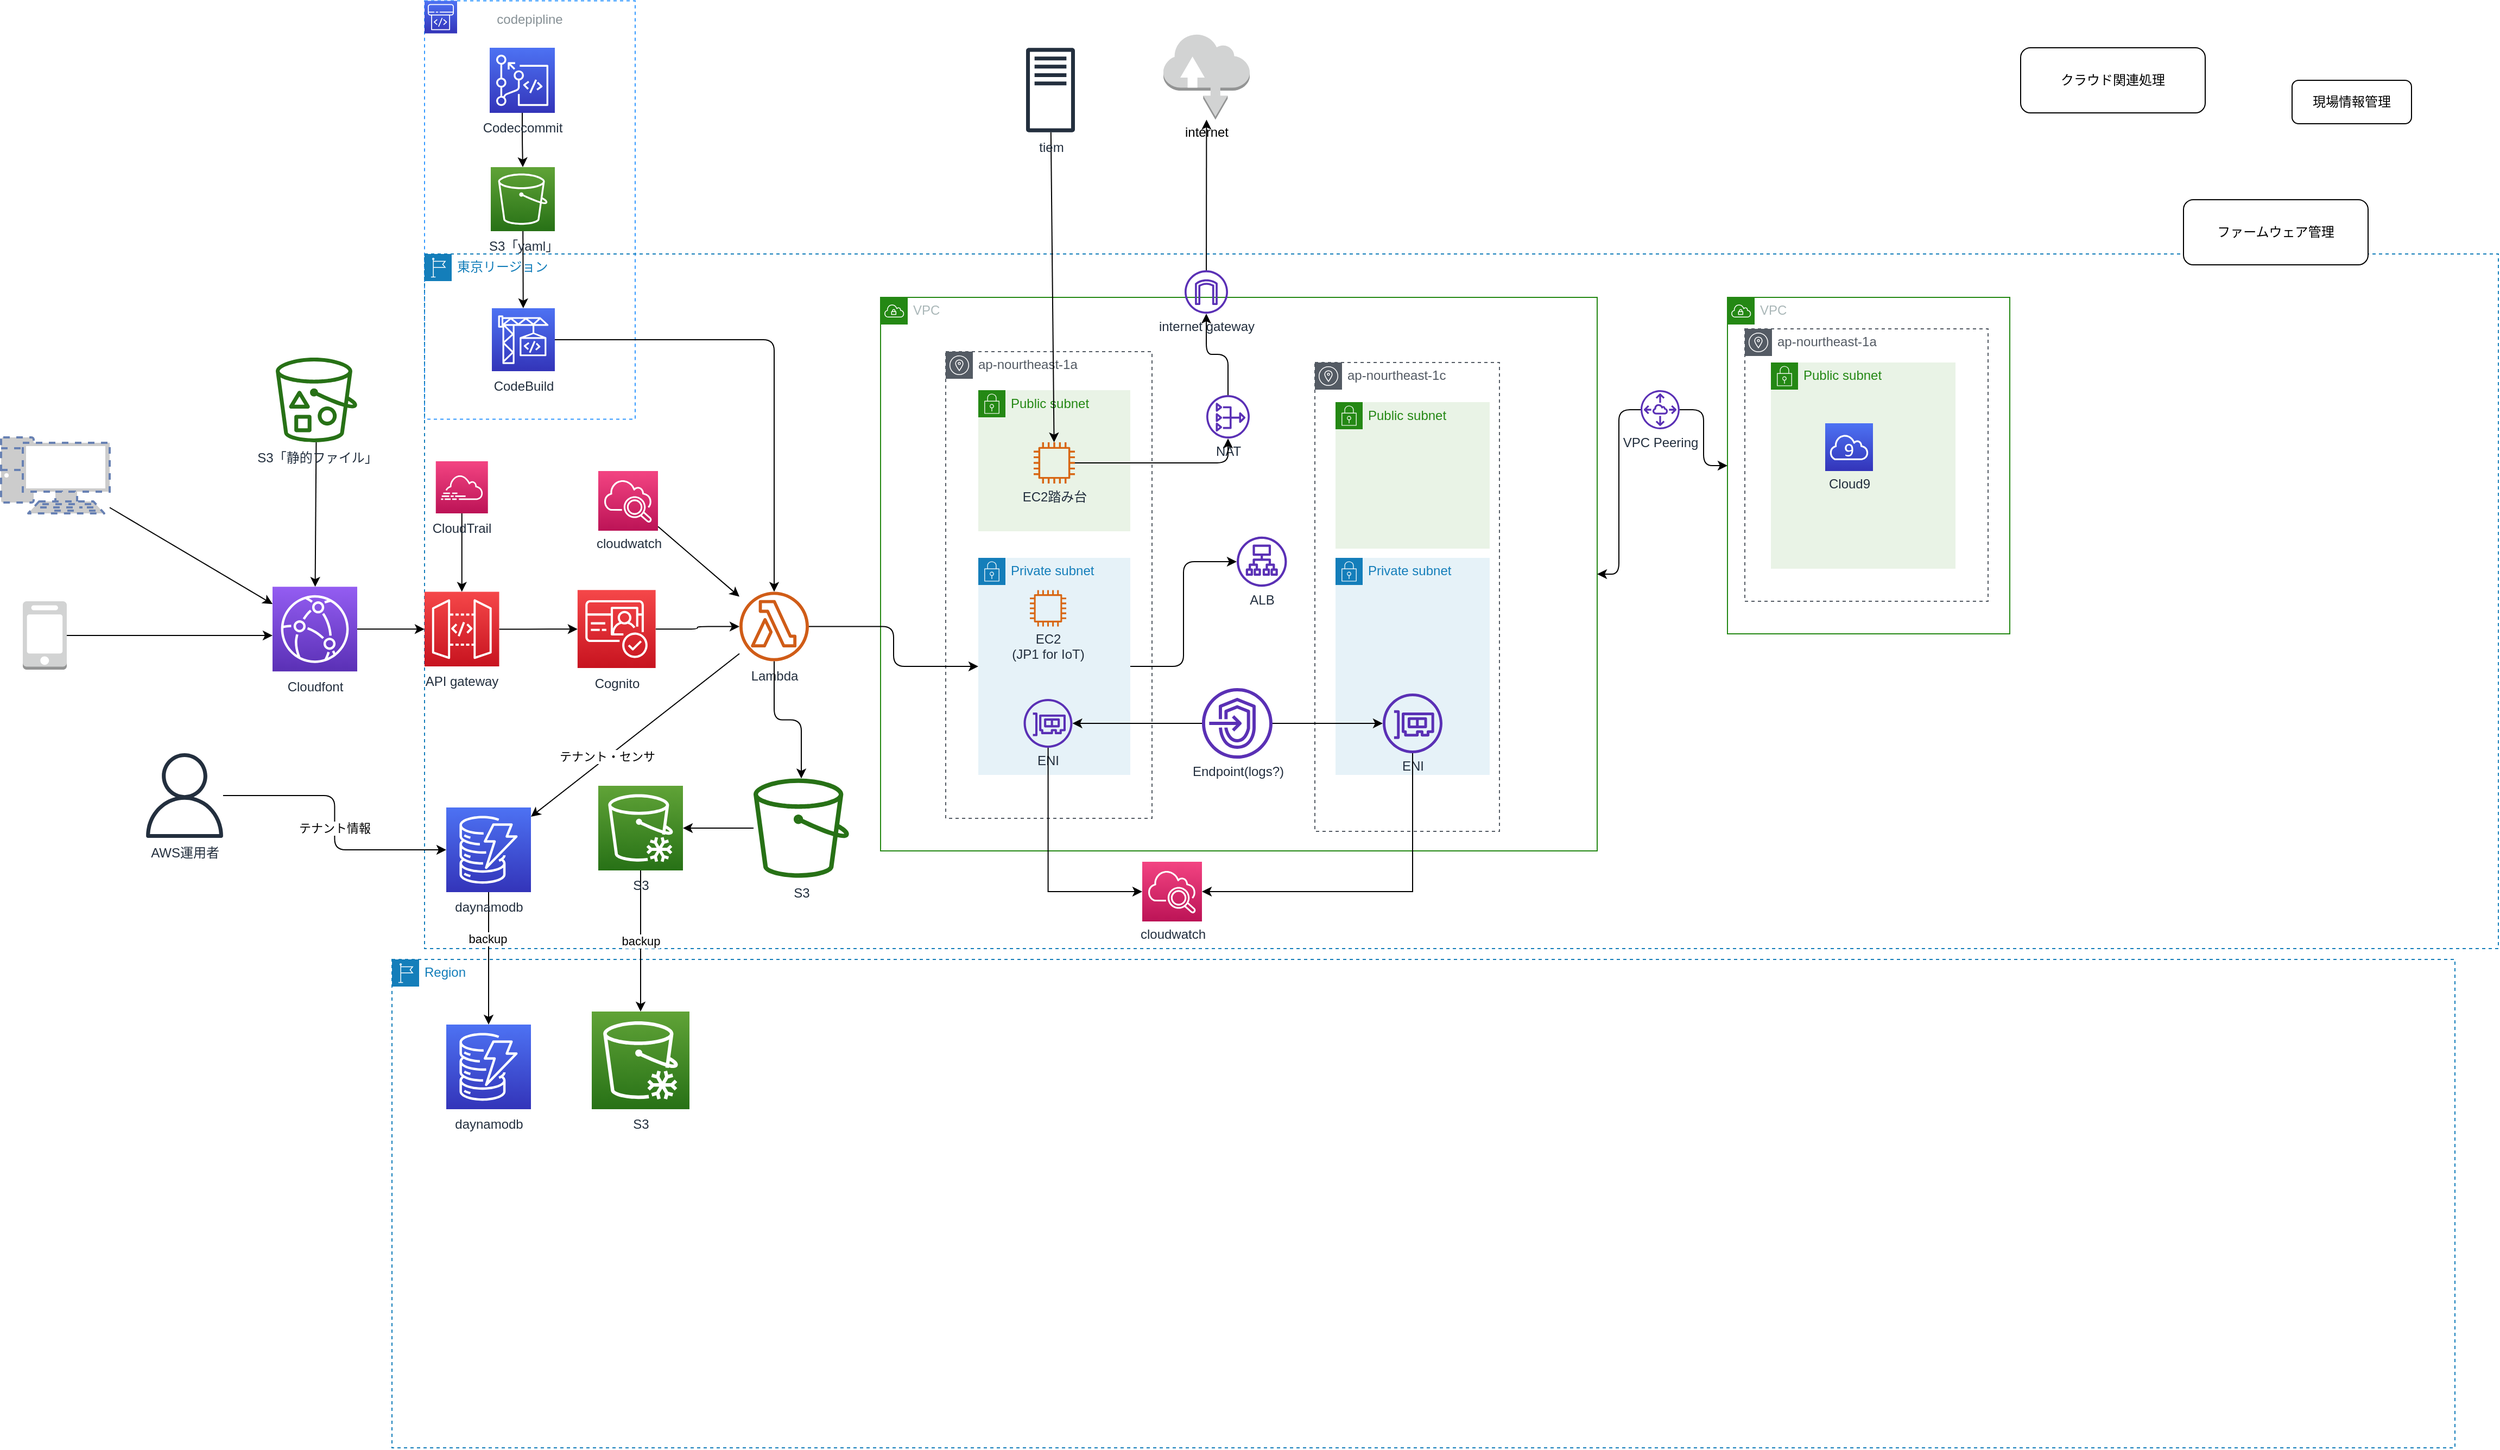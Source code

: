 <mxfile version="14.1.2" type="github" pages="3">
  <diagram id="ylgMQ6F_tPPRFssoSZhA" name="Page-1">
    <mxGraphModel dx="2246" dy="1469" grid="1" gridSize="10" guides="1" tooltips="1" connect="1" arrows="1" fold="1" page="1" pageScale="1" pageWidth="2336" pageHeight="1654" math="0" shadow="0">
      <root>
        <mxCell id="0" />
        <mxCell id="1" parent="0" />
        <mxCell id="__FsvPNqHJuIzqV8zh-w-52" value="codepipline" style="outlineConnect=0;gradientColor=none;html=1;whiteSpace=wrap;fontSize=12;fontStyle=0;fillColor=none;verticalAlign=top;align=center;fontColor=#879196;dashed=1;spacingTop=3;rounded=0;sketch=0;strokeColor=#3399FF;" vertex="1" parent="1">
          <mxGeometry x="420" y="256.75" width="194" height="385.5" as="geometry" />
        </mxCell>
        <mxCell id="__FsvPNqHJuIzqV8zh-w-44" value="東京リージョン" style="points=[[0,0],[0.25,0],[0.5,0],[0.75,0],[1,0],[1,0.25],[1,0.5],[1,0.75],[1,1],[0.75,1],[0.5,1],[0.25,1],[0,1],[0,0.75],[0,0.5],[0,0.25]];outlineConnect=0;gradientColor=none;html=1;whiteSpace=wrap;fontSize=12;fontStyle=0;shape=mxgraph.aws4.group;grIcon=mxgraph.aws4.group_region;strokeColor=#147EBA;fillColor=none;verticalAlign=top;align=left;spacingLeft=30;fontColor=#147EBA;dashed=1;rounded=1;spacing=0;" vertex="1" parent="1">
          <mxGeometry x="420" y="490" width="1910" height="640" as="geometry" />
        </mxCell>
        <mxCell id="nhP7JkJm2Vd50ufDM24h-14" value="VPC" style="points=[[0,0],[0.25,0],[0.5,0],[0.75,0],[1,0],[1,0.25],[1,0.5],[1,0.75],[1,1],[0.75,1],[0.5,1],[0.25,1],[0,1],[0,0.75],[0,0.5],[0,0.25]];outlineConnect=0;gradientColor=none;html=1;whiteSpace=wrap;fontSize=12;fontStyle=0;shape=mxgraph.aws4.group;grIcon=mxgraph.aws4.group_vpc;strokeColor=#248814;fillColor=none;verticalAlign=top;align=left;spacingLeft=30;fontColor=#AAB7B8;dashed=0;rounded=1;spacing=0;" vertex="1" parent="1">
          <mxGeometry x="840" y="530" width="660" height="510" as="geometry" />
        </mxCell>
        <mxCell id="nhP7JkJm2Vd50ufDM24h-16" value="VPC" style="points=[[0,0],[0.25,0],[0.5,0],[0.75,0],[1,0],[1,0.25],[1,0.5],[1,0.75],[1,1],[0.75,1],[0.5,1],[0.25,1],[0,1],[0,0.75],[0,0.5],[0,0.25]];outlineConnect=0;gradientColor=none;html=1;whiteSpace=wrap;fontSize=12;fontStyle=0;shape=mxgraph.aws4.group;grIcon=mxgraph.aws4.group_vpc;strokeColor=#248814;fillColor=none;verticalAlign=top;align=left;spacingLeft=30;fontColor=#AAB7B8;dashed=0;rounded=1;spacing=0;" vertex="1" parent="1">
          <mxGeometry x="1620" y="530" width="260" height="310" as="geometry" />
        </mxCell>
        <mxCell id="nhP7JkJm2Vd50ufDM24h-50" value="ap-nourtheast-1a" style="outlineConnect=0;gradientColor=none;html=1;whiteSpace=wrap;fontSize=12;fontStyle=0;shape=mxgraph.aws4.group;grIcon=mxgraph.aws4.group_availability_zone;strokeColor=#545B64;fillColor=none;verticalAlign=top;align=left;spacingLeft=30;fontColor=#545B64;dashed=1;rounded=1;spacing=0;strokeWidth=1;" vertex="1" parent="1">
          <mxGeometry x="1636" y="559" width="224" height="251" as="geometry" />
        </mxCell>
        <mxCell id="nhP7JkJm2Vd50ufDM24h-30" value="ap-nourtheast-1c" style="outlineConnect=0;gradientColor=none;html=1;whiteSpace=wrap;fontSize=12;fontStyle=0;shape=mxgraph.aws4.group;grIcon=mxgraph.aws4.group_availability_zone;strokeColor=#545B64;fillColor=none;verticalAlign=top;align=left;spacingLeft=30;fontColor=#545B64;dashed=1;rounded=1;spacing=0;" vertex="1" parent="1">
          <mxGeometry x="1240" y="590" width="170" height="432" as="geometry" />
        </mxCell>
        <mxCell id="nhP7JkJm2Vd50ufDM24h-24" value="ap-nourtheast-1a" style="outlineConnect=0;gradientColor=none;html=1;whiteSpace=wrap;fontSize=12;fontStyle=0;shape=mxgraph.aws4.group;grIcon=mxgraph.aws4.group_availability_zone;strokeColor=#545B64;fillColor=none;verticalAlign=top;align=left;spacingLeft=30;fontColor=#545B64;dashed=1;rounded=1;spacing=0;" vertex="1" parent="1">
          <mxGeometry x="900" y="580" width="190" height="430" as="geometry" />
        </mxCell>
        <mxCell id="nhP7JkJm2Vd50ufDM24h-5" value="現場情報管理" style="rounded=1;whiteSpace=wrap;html=1;spacing=0;" vertex="1" parent="1">
          <mxGeometry x="2140" y="330" width="110" height="40" as="geometry" />
        </mxCell>
        <mxCell id="nhP7JkJm2Vd50ufDM24h-6" value="クラウド関連処理" style="rounded=1;whiteSpace=wrap;html=1;spacing=0;" vertex="1" parent="1">
          <mxGeometry x="1890" y="300" width="170" height="60" as="geometry" />
        </mxCell>
        <mxCell id="nhP7JkJm2Vd50ufDM24h-7" value="ファームウェア管理" style="rounded=1;whiteSpace=wrap;html=1;spacing=0;" vertex="1" parent="1">
          <mxGeometry x="2040" y="440" width="170" height="60" as="geometry" />
        </mxCell>
        <mxCell id="nhP7JkJm2Vd50ufDM24h-17" value="Public subnet" style="points=[[0,0],[0.25,0],[0.5,0],[0.75,0],[1,0],[1,0.25],[1,0.5],[1,0.75],[1,1],[0.75,1],[0.5,1],[0.25,1],[0,1],[0,0.75],[0,0.5],[0,0.25]];outlineConnect=0;gradientColor=none;html=1;whiteSpace=wrap;fontSize=12;fontStyle=0;shape=mxgraph.aws4.group;grIcon=mxgraph.aws4.group_security_group;grStroke=0;strokeColor=#248814;fillColor=#E9F3E6;verticalAlign=top;align=left;spacingLeft=30;fontColor=#248814;dashed=0;rounded=1;spacing=0;" vertex="1" parent="1">
          <mxGeometry x="930" y="615.5" width="140" height="130" as="geometry" />
        </mxCell>
        <mxCell id="nhP7JkJm2Vd50ufDM24h-18" value="Public subnet" style="points=[[0,0],[0.25,0],[0.5,0],[0.75,0],[1,0],[1,0.25],[1,0.5],[1,0.75],[1,1],[0.75,1],[0.5,1],[0.25,1],[0,1],[0,0.75],[0,0.5],[0,0.25]];outlineConnect=0;gradientColor=none;html=1;whiteSpace=wrap;fontSize=12;fontStyle=0;shape=mxgraph.aws4.group;grIcon=mxgraph.aws4.group_security_group;grStroke=0;strokeColor=#248814;fillColor=#E9F3E6;verticalAlign=top;align=left;spacingLeft=30;fontColor=#248814;dashed=0;rounded=1;spacing=0;" vertex="1" parent="1">
          <mxGeometry x="1259" y="626.5" width="142" height="135" as="geometry" />
        </mxCell>
        <mxCell id="HyzwIatD2IN_YBBIBOwZ-11" style="edgeStyle=none;rounded=1;sketch=0;orthogonalLoop=1;jettySize=auto;html=1;startArrow=none;startFill=0;endArrow=classic;endFill=1;" edge="1" parent="1" source="nhP7JkJm2Vd50ufDM24h-19" target="__FsvPNqHJuIzqV8zh-w-2">
          <mxGeometry relative="1" as="geometry" />
        </mxCell>
        <mxCell id="nhP7JkJm2Vd50ufDM24h-19" value="internet gateway" style="outlineConnect=0;fontColor=#232F3E;gradientColor=none;fillColor=#5A30B5;strokeColor=none;dashed=0;verticalLabelPosition=bottom;verticalAlign=top;align=center;html=1;fontSize=12;fontStyle=0;aspect=fixed;pointerEvents=1;shape=mxgraph.aws4.internet_gateway;rounded=1;spacing=0;" vertex="1" parent="1">
          <mxGeometry x="1120" y="505" width="40" height="40" as="geometry" />
        </mxCell>
        <mxCell id="__FsvPNqHJuIzqV8zh-w-40" style="edgeStyle=orthogonalEdgeStyle;curved=0;rounded=1;sketch=0;orthogonalLoop=1;jettySize=auto;html=1;" edge="1" parent="1" source="nhP7JkJm2Vd50ufDM24h-21" target="nhP7JkJm2Vd50ufDM24h-19">
          <mxGeometry relative="1" as="geometry" />
        </mxCell>
        <mxCell id="nhP7JkJm2Vd50ufDM24h-21" value="NAT" style="outlineConnect=0;fontColor=#232F3E;gradientColor=none;fillColor=#5A30B5;strokeColor=none;dashed=0;verticalLabelPosition=bottom;verticalAlign=top;align=center;html=1;fontSize=12;fontStyle=0;aspect=fixed;pointerEvents=1;shape=mxgraph.aws4.nat_gateway;rounded=1;spacing=0;" vertex="1" parent="1">
          <mxGeometry x="1140" y="620" width="40" height="40" as="geometry" />
        </mxCell>
        <mxCell id="__FsvPNqHJuIzqV8zh-w-43" style="edgeStyle=orthogonalEdgeStyle;curved=0;rounded=1;sketch=0;orthogonalLoop=1;jettySize=auto;html=1;" edge="1" parent="1" source="nhP7JkJm2Vd50ufDM24h-25" target="nhP7JkJm2Vd50ufDM24h-32">
          <mxGeometry relative="1" as="geometry" />
        </mxCell>
        <mxCell id="nhP7JkJm2Vd50ufDM24h-25" value="Private subnet" style="points=[[0,0],[0.25,0],[0.5,0],[0.75,0],[1,0],[1,0.25],[1,0.5],[1,0.75],[1,1],[0.75,1],[0.5,1],[0.25,1],[0,1],[0,0.75],[0,0.5],[0,0.25]];outlineConnect=0;gradientColor=none;html=1;whiteSpace=wrap;fontSize=12;fontStyle=0;shape=mxgraph.aws4.group;grIcon=mxgraph.aws4.group_security_group;grStroke=0;strokeColor=#147EBA;fillColor=#E6F2F8;verticalAlign=top;align=left;spacingLeft=30;fontColor=#147EBA;dashed=0;rounded=1;spacing=0;" vertex="1" parent="1">
          <mxGeometry x="930" y="770" width="140" height="200" as="geometry" />
        </mxCell>
        <mxCell id="__FsvPNqHJuIzqV8zh-w-39" style="edgeStyle=orthogonalEdgeStyle;curved=0;rounded=1;sketch=0;orthogonalLoop=1;jettySize=auto;html=1;" edge="1" parent="1" source="nhP7JkJm2Vd50ufDM24h-28" target="nhP7JkJm2Vd50ufDM24h-21">
          <mxGeometry relative="1" as="geometry" />
        </mxCell>
        <mxCell id="nhP7JkJm2Vd50ufDM24h-28" value="EC2踏み台" style="outlineConnect=0;fontColor=#232F3E;gradientColor=none;fillColor=#D86613;strokeColor=none;dashed=0;verticalLabelPosition=bottom;verticalAlign=top;align=center;html=1;fontSize=12;fontStyle=0;aspect=fixed;pointerEvents=1;shape=mxgraph.aws4.instance2;rounded=1;spacing=0;" vertex="1" parent="1">
          <mxGeometry x="981" y="663.5" width="38" height="38" as="geometry" />
        </mxCell>
        <mxCell id="nhP7JkJm2Vd50ufDM24h-31" value="Private subnet" style="points=[[0,0],[0.25,0],[0.5,0],[0.75,0],[1,0],[1,0.25],[1,0.5],[1,0.75],[1,1],[0.75,1],[0.5,1],[0.25,1],[0,1],[0,0.75],[0,0.5],[0,0.25]];outlineConnect=0;gradientColor=none;html=1;whiteSpace=wrap;fontSize=12;fontStyle=0;shape=mxgraph.aws4.group;grIcon=mxgraph.aws4.group_security_group;grStroke=0;strokeColor=#147EBA;fillColor=#E6F2F8;verticalAlign=top;align=left;spacingLeft=30;fontColor=#147EBA;dashed=0;rounded=1;spacing=0;" vertex="1" parent="1">
          <mxGeometry x="1259" y="770" width="142" height="200" as="geometry" />
        </mxCell>
        <mxCell id="nhP7JkJm2Vd50ufDM24h-32" value="ALB" style="outlineConnect=0;fontColor=#232F3E;gradientColor=none;fillColor=#5A30B5;strokeColor=none;dashed=0;verticalLabelPosition=bottom;verticalAlign=top;align=center;html=1;fontSize=12;fontStyle=0;aspect=fixed;pointerEvents=1;shape=mxgraph.aws4.application_load_balancer;rounded=1;spacing=0;" vertex="1" parent="1">
          <mxGeometry x="1168" y="750.38" width="46.25" height="46.25" as="geometry" />
        </mxCell>
        <mxCell id="nhP7JkJm2Vd50ufDM24h-33" value="EC2&lt;br&gt;(JP1 for IoT)" style="outlineConnect=0;fontColor=#232F3E;gradientColor=none;fillColor=#D86613;strokeColor=none;dashed=0;verticalLabelPosition=bottom;verticalAlign=top;align=center;html=1;fontSize=12;fontStyle=0;aspect=fixed;pointerEvents=1;shape=mxgraph.aws4.instance2;rounded=1;spacing=0;" vertex="1" parent="1">
          <mxGeometry x="977.5" y="799.75" width="33.5" height="33.5" as="geometry" />
        </mxCell>
        <mxCell id="nhP7JkJm2Vd50ufDM24h-44" style="edgeStyle=orthogonalEdgeStyle;rounded=0;orthogonalLoop=1;jettySize=auto;html=1;startArrow=none;startFill=0;endArrow=classic;endFill=1;fontColor=#000000;spacing=0;" edge="1" parent="1" source="nhP7JkJm2Vd50ufDM24h-37" target="nhP7JkJm2Vd50ufDM24h-38">
          <mxGeometry relative="1" as="geometry" />
        </mxCell>
        <mxCell id="__FsvPNqHJuIzqV8zh-w-29" style="edgeStyle=orthogonalEdgeStyle;curved=0;rounded=1;sketch=0;orthogonalLoop=1;jettySize=auto;html=1;" edge="1" parent="1" source="nhP7JkJm2Vd50ufDM24h-37" target="nhP7JkJm2Vd50ufDM24h-39">
          <mxGeometry relative="1" as="geometry" />
        </mxCell>
        <mxCell id="nhP7JkJm2Vd50ufDM24h-37" value="Endpoint(logs?)" style="outlineConnect=0;fontColor=#232F3E;gradientColor=none;fillColor=#5A30B5;strokeColor=none;dashed=0;verticalLabelPosition=bottom;verticalAlign=top;align=center;html=1;fontSize=12;fontStyle=0;aspect=fixed;pointerEvents=1;shape=mxgraph.aws4.endpoints;rounded=1;spacing=0;" vertex="1" parent="1">
          <mxGeometry x="1136.0" y="890" width="65" height="65" as="geometry" />
        </mxCell>
        <mxCell id="nhP7JkJm2Vd50ufDM24h-38" value="ENI" style="outlineConnect=0;fontColor=#232F3E;gradientColor=none;fillColor=#5A30B5;strokeColor=none;dashed=0;verticalLabelPosition=bottom;verticalAlign=top;align=center;html=1;fontSize=12;fontStyle=0;aspect=fixed;pointerEvents=1;shape=mxgraph.aws4.elastic_network_interface;rounded=1;spacing=0;" vertex="1" parent="1">
          <mxGeometry x="971.75" y="900" width="45" height="45" as="geometry" />
        </mxCell>
        <mxCell id="nhP7JkJm2Vd50ufDM24h-39" value="ENI" style="outlineConnect=0;fontColor=#232F3E;gradientColor=none;fillColor=#5A30B5;strokeColor=none;dashed=0;verticalLabelPosition=bottom;verticalAlign=top;align=center;html=1;fontSize=12;fontStyle=0;aspect=fixed;pointerEvents=1;shape=mxgraph.aws4.elastic_network_interface;rounded=1;spacing=0;" vertex="1" parent="1">
          <mxGeometry x="1302.5" y="895" width="55" height="55" as="geometry" />
        </mxCell>
        <mxCell id="nhP7JkJm2Vd50ufDM24h-47" style="edgeStyle=orthogonalEdgeStyle;rounded=0;orthogonalLoop=1;jettySize=auto;html=1;startArrow=classic;startFill=1;endArrow=none;endFill=0;fontColor=#000000;spacing=0;" edge="1" parent="1" source="nhP7JkJm2Vd50ufDM24h-45" target="nhP7JkJm2Vd50ufDM24h-38">
          <mxGeometry relative="1" as="geometry" />
        </mxCell>
        <mxCell id="nhP7JkJm2Vd50ufDM24h-48" style="edgeStyle=orthogonalEdgeStyle;rounded=0;orthogonalLoop=1;jettySize=auto;html=1;startArrow=classic;startFill=1;endArrow=none;endFill=0;fontColor=#000000;spacing=0;" edge="1" parent="1" source="nhP7JkJm2Vd50ufDM24h-45" target="nhP7JkJm2Vd50ufDM24h-39">
          <mxGeometry relative="1" as="geometry" />
        </mxCell>
        <mxCell id="nhP7JkJm2Vd50ufDM24h-45" value="cloudwatch" style="outlineConnect=0;fontColor=#232F3E;gradientColor=#F34482;gradientDirection=north;fillColor=#BC1356;strokeColor=#ffffff;dashed=0;verticalLabelPosition=bottom;verticalAlign=top;align=center;html=1;fontSize=12;fontStyle=0;aspect=fixed;shape=mxgraph.aws4.resourceIcon;resIcon=mxgraph.aws4.cloudwatch_2;rounded=1;spacing=0;" vertex="1" parent="1">
          <mxGeometry x="1081" y="1050" width="55" height="55" as="geometry" />
        </mxCell>
        <mxCell id="nhP7JkJm2Vd50ufDM24h-49" value="Public subnet" style="points=[[0,0],[0.25,0],[0.5,0],[0.75,0],[1,0],[1,0.25],[1,0.5],[1,0.75],[1,1],[0.75,1],[0.5,1],[0.25,1],[0,1],[0,0.75],[0,0.5],[0,0.25]];outlineConnect=0;gradientColor=none;html=1;whiteSpace=wrap;fontSize=12;fontStyle=0;shape=mxgraph.aws4.group;grIcon=mxgraph.aws4.group_security_group;grStroke=0;strokeColor=#248814;fillColor=#E9F3E6;verticalAlign=top;align=left;spacingLeft=30;fontColor=#248814;dashed=0;rounded=1;spacing=0;" vertex="1" parent="1">
          <mxGeometry x="1660" y="590" width="170" height="190" as="geometry" />
        </mxCell>
        <mxCell id="nhP7JkJm2Vd50ufDM24h-51" value="Cloud9" style="outlineConnect=0;fontColor=#232F3E;gradientColor=#4D72F3;gradientDirection=north;fillColor=#3334B9;strokeColor=#ffffff;dashed=0;verticalLabelPosition=bottom;verticalAlign=top;align=center;html=1;fontSize=12;fontStyle=0;aspect=fixed;shape=mxgraph.aws4.resourceIcon;resIcon=mxgraph.aws4.cloud9;rounded=1;spacing=0;" vertex="1" parent="1">
          <mxGeometry x="1710" y="646" width="44" height="44" as="geometry" />
        </mxCell>
        <mxCell id="__FsvPNqHJuIzqV8zh-w-22" style="edgeStyle=orthogonalEdgeStyle;curved=0;rounded=1;sketch=0;orthogonalLoop=1;jettySize=auto;html=1;entryX=1;entryY=0.5;entryDx=0;entryDy=0;" edge="1" parent="1" source="nhP7JkJm2Vd50ufDM24h-52" target="nhP7JkJm2Vd50ufDM24h-14">
          <mxGeometry relative="1" as="geometry" />
        </mxCell>
        <mxCell id="__FsvPNqHJuIzqV8zh-w-31" style="edgeStyle=orthogonalEdgeStyle;curved=0;rounded=1;sketch=0;orthogonalLoop=1;jettySize=auto;html=1;" edge="1" parent="1" source="nhP7JkJm2Vd50ufDM24h-52" target="nhP7JkJm2Vd50ufDM24h-16">
          <mxGeometry relative="1" as="geometry" />
        </mxCell>
        <mxCell id="nhP7JkJm2Vd50ufDM24h-52" value="VPC Peering" style="outlineConnect=0;fontColor=#232F3E;gradientColor=none;fillColor=#5A30B5;strokeColor=none;dashed=0;verticalLabelPosition=bottom;verticalAlign=top;align=center;html=1;fontSize=12;fontStyle=0;aspect=fixed;pointerEvents=1;shape=mxgraph.aws4.peering;rounded=1;spacing=0;" vertex="1" parent="1">
          <mxGeometry x="1540" y="615.5" width="36" height="36" as="geometry" />
        </mxCell>
        <mxCell id="nhP7JkJm2Vd50ufDM24h-53" value="Region" style="points=[[0,0],[0.25,0],[0.5,0],[0.75,0],[1,0],[1,0.25],[1,0.5],[1,0.75],[1,1],[0.75,1],[0.5,1],[0.25,1],[0,1],[0,0.75],[0,0.5],[0,0.25]];outlineConnect=0;gradientColor=none;html=1;whiteSpace=wrap;fontSize=12;fontStyle=0;shape=mxgraph.aws4.group;grIcon=mxgraph.aws4.group_region;strokeColor=#147EBA;fillColor=none;verticalAlign=top;align=left;spacingLeft=30;fontColor=#147EBA;dashed=1;rounded=1;spacing=0;" vertex="1" parent="1">
          <mxGeometry x="390" y="1140" width="1900" height="450" as="geometry" />
        </mxCell>
        <mxCell id="__FsvPNqHJuIzqV8zh-w-2" value="internet" style="outlineConnect=0;dashed=0;verticalLabelPosition=bottom;verticalAlign=top;align=center;html=1;shape=mxgraph.aws3.internet;fillColor=#D2D3D3;gradientColor=none;rounded=0;sketch=0;spacing=0;" vertex="1" parent="1">
          <mxGeometry x="1100.5" y="286.75" width="79.5" height="79.5" as="geometry" />
        </mxCell>
        <mxCell id="__FsvPNqHJuIzqV8zh-w-26" style="edgeStyle=orthogonalEdgeStyle;curved=0;rounded=1;sketch=0;orthogonalLoop=1;jettySize=auto;html=1;" edge="1" parent="1" source="__FsvPNqHJuIzqV8zh-w-8" target="__FsvPNqHJuIzqV8zh-w-24">
          <mxGeometry relative="1" as="geometry" />
        </mxCell>
        <mxCell id="__FsvPNqHJuIzqV8zh-w-8" value="CodeBuild" style="outlineConnect=0;fontColor=#232F3E;gradientColor=#4D72F3;gradientDirection=north;fillColor=#3334B9;strokeColor=#ffffff;dashed=0;verticalLabelPosition=bottom;verticalAlign=top;align=center;html=1;fontSize=12;fontStyle=0;aspect=fixed;shape=mxgraph.aws4.resourceIcon;resIcon=mxgraph.aws4.codebuild;rounded=0;sketch=0;" vertex="1" parent="1">
          <mxGeometry x="482" y="540" width="58" height="58" as="geometry" />
        </mxCell>
        <mxCell id="__FsvPNqHJuIzqV8zh-w-19" style="edgeStyle=orthogonalEdgeStyle;curved=0;rounded=1;sketch=0;orthogonalLoop=1;jettySize=auto;html=1;" edge="1" parent="1" source="__FsvPNqHJuIzqV8zh-w-9" target="__FsvPNqHJuIzqV8zh-w-18">
          <mxGeometry relative="1" as="geometry" />
        </mxCell>
        <mxCell id="__FsvPNqHJuIzqV8zh-w-9" value="Codeccommit" style="outlineConnect=0;fontColor=#232F3E;gradientColor=#4D72F3;gradientDirection=north;fillColor=#3334B9;strokeColor=#ffffff;dashed=0;verticalLabelPosition=bottom;verticalAlign=top;align=center;html=1;fontSize=12;fontStyle=0;aspect=fixed;shape=mxgraph.aws4.resourceIcon;resIcon=mxgraph.aws4.codecommit;rounded=0;sketch=0;" vertex="1" parent="1">
          <mxGeometry x="480" y="300" width="60" height="60" as="geometry" />
        </mxCell>
        <mxCell id="__FsvPNqHJuIzqV8zh-w-10" value="" style="outlineConnect=0;fontColor=#232F3E;gradientColor=#4D72F3;gradientDirection=north;fillColor=#3334B9;strokeColor=#ffffff;dashed=0;verticalLabelPosition=bottom;verticalAlign=top;align=center;html=1;fontSize=12;fontStyle=0;aspect=fixed;shape=mxgraph.aws4.resourceIcon;resIcon=mxgraph.aws4.codepipeline;rounded=0;sketch=0;" vertex="1" parent="1">
          <mxGeometry x="420" y="256.75" width="30" height="30" as="geometry" />
        </mxCell>
        <mxCell id="__FsvPNqHJuIzqV8zh-w-49" style="edgeStyle=none;rounded=1;sketch=0;orthogonalLoop=1;jettySize=auto;html=1;" edge="1" parent="1" source="__FsvPNqHJuIzqV8zh-w-18" target="__FsvPNqHJuIzqV8zh-w-8">
          <mxGeometry relative="1" as="geometry" />
        </mxCell>
        <mxCell id="__FsvPNqHJuIzqV8zh-w-18" value="S3「yaml」" style="outlineConnect=0;fontColor=#232F3E;gradientColor=#60A337;gradientDirection=north;fillColor=#277116;strokeColor=#ffffff;dashed=0;verticalLabelPosition=bottom;verticalAlign=top;align=center;html=1;fontSize=12;fontStyle=0;aspect=fixed;shape=mxgraph.aws4.resourceIcon;resIcon=mxgraph.aws4.s3;rounded=0;sketch=0;" vertex="1" parent="1">
          <mxGeometry x="481" y="410" width="59" height="59" as="geometry" />
        </mxCell>
        <mxCell id="__FsvPNqHJuIzqV8zh-w-41" style="edgeStyle=orthogonalEdgeStyle;curved=0;rounded=1;sketch=0;orthogonalLoop=1;jettySize=auto;html=1;" edge="1" parent="1" source="__FsvPNqHJuIzqV8zh-w-24" target="nhP7JkJm2Vd50ufDM24h-25">
          <mxGeometry relative="1" as="geometry" />
        </mxCell>
        <mxCell id="__FsvPNqHJuIzqV8zh-w-63" style="edgeStyle=none;rounded=1;sketch=0;orthogonalLoop=1;jettySize=auto;html=1;" edge="1" parent="1" source="__FsvPNqHJuIzqV8zh-w-24" target="__FsvPNqHJuIzqV8zh-w-58">
          <mxGeometry relative="1" as="geometry" />
        </mxCell>
        <mxCell id="__FsvPNqHJuIzqV8zh-w-80" value="テナント・センサ" style="edgeLabel;html=1;align=center;verticalAlign=middle;resizable=0;points=[];" vertex="1" connectable="0" parent="__FsvPNqHJuIzqV8zh-w-63">
          <mxGeometry x="0.262" y="-1" relative="1" as="geometry">
            <mxPoint as="offset" />
          </mxGeometry>
        </mxCell>
        <mxCell id="__FsvPNqHJuIzqV8zh-w-24" value="Lambda" style="outlineConnect=0;fontColor=#232F3E;gradientColor=none;fillColor=#D05C17;strokeColor=none;dashed=0;verticalLabelPosition=bottom;verticalAlign=top;align=center;html=1;fontSize=12;fontStyle=0;aspect=fixed;pointerEvents=1;shape=mxgraph.aws4.lambda_function;rounded=0;sketch=0;" vertex="1" parent="1">
          <mxGeometry x="710" y="801.25" width="64" height="64" as="geometry" />
        </mxCell>
        <mxCell id="__FsvPNqHJuIzqV8zh-w-35" style="edgeStyle=orthogonalEdgeStyle;curved=0;rounded=1;sketch=0;orthogonalLoop=1;jettySize=auto;html=1;" edge="1" parent="1" source="__FsvPNqHJuIzqV8zh-w-27" target="__FsvPNqHJuIzqV8zh-w-28">
          <mxGeometry relative="1" as="geometry" />
        </mxCell>
        <mxCell id="__FsvPNqHJuIzqV8zh-w-27" value="API gateway" style="outlineConnect=0;fontColor=#232F3E;gradientColor=#F54749;gradientDirection=north;fillColor=#C7131F;strokeColor=#ffffff;dashed=0;verticalLabelPosition=bottom;verticalAlign=top;align=center;html=1;fontSize=12;fontStyle=0;aspect=fixed;shape=mxgraph.aws4.resourceIcon;resIcon=mxgraph.aws4.api_gateway;rounded=0;sketch=0;" vertex="1" parent="1">
          <mxGeometry x="420" y="801.25" width="68.75" height="68.75" as="geometry" />
        </mxCell>
        <mxCell id="__FsvPNqHJuIzqV8zh-w-36" style="edgeStyle=orthogonalEdgeStyle;curved=0;rounded=1;sketch=0;orthogonalLoop=1;jettySize=auto;html=1;" edge="1" parent="1" source="__FsvPNqHJuIzqV8zh-w-28" target="__FsvPNqHJuIzqV8zh-w-24">
          <mxGeometry relative="1" as="geometry" />
        </mxCell>
        <mxCell id="__FsvPNqHJuIzqV8zh-w-28" value="Cognito" style="outlineConnect=0;fontColor=#232F3E;gradientColor=#F54749;gradientDirection=north;fillColor=#C7131F;strokeColor=#ffffff;dashed=0;verticalLabelPosition=bottom;verticalAlign=top;align=center;html=1;fontSize=12;fontStyle=0;aspect=fixed;shape=mxgraph.aws4.resourceIcon;resIcon=mxgraph.aws4.cognito;rounded=0;sketch=0;" vertex="1" parent="1">
          <mxGeometry x="560.94" y="799.68" width="71.88" height="71.88" as="geometry" />
        </mxCell>
        <mxCell id="__FsvPNqHJuIzqV8zh-w-34" style="edgeStyle=orthogonalEdgeStyle;curved=0;rounded=1;sketch=0;orthogonalLoop=1;jettySize=auto;html=1;" edge="1" parent="1" source="__FsvPNqHJuIzqV8zh-w-33" target="__FsvPNqHJuIzqV8zh-w-27">
          <mxGeometry relative="1" as="geometry" />
        </mxCell>
        <mxCell id="__FsvPNqHJuIzqV8zh-w-33" value="Cloudfont" style="outlineConnect=0;fontColor=#232F3E;gradientColor=#945DF2;gradientDirection=north;fillColor=#5A30B5;strokeColor=#ffffff;dashed=0;verticalLabelPosition=bottom;verticalAlign=top;align=center;html=1;fontSize=12;fontStyle=0;aspect=fixed;shape=mxgraph.aws4.resourceIcon;resIcon=mxgraph.aws4.cloudfront;rounded=0;sketch=0;" vertex="1" parent="1">
          <mxGeometry x="280" y="796.63" width="78" height="78" as="geometry" />
        </mxCell>
        <mxCell id="__FsvPNqHJuIzqV8zh-w-55" style="edgeStyle=none;rounded=1;sketch=0;orthogonalLoop=1;jettySize=auto;html=1;" edge="1" parent="1" source="__FsvPNqHJuIzqV8zh-w-54" target="__FsvPNqHJuIzqV8zh-w-33">
          <mxGeometry relative="1" as="geometry" />
        </mxCell>
        <mxCell id="__FsvPNqHJuIzqV8zh-w-54" value="S3「静的ファイル」" style="outlineConnect=0;fontColor=#232F3E;gradientColor=none;fillColor=#277116;strokeColor=none;dashed=0;verticalLabelPosition=bottom;verticalAlign=top;align=center;html=1;fontSize=12;fontStyle=0;aspect=fixed;pointerEvents=1;shape=mxgraph.aws4.bucket_with_objects;rounded=0;sketch=0;" vertex="1" parent="1">
          <mxGeometry x="283" y="585.5" width="75" height="78" as="geometry" />
        </mxCell>
        <mxCell id="__FsvPNqHJuIzqV8zh-w-66" style="edgeStyle=orthogonalEdgeStyle;rounded=1;sketch=0;orthogonalLoop=1;jettySize=auto;html=1;" edge="1" parent="1" source="__FsvPNqHJuIzqV8zh-w-58" target="__FsvPNqHJuIzqV8zh-w-60">
          <mxGeometry relative="1" as="geometry" />
        </mxCell>
        <mxCell id="__FsvPNqHJuIzqV8zh-w-67" value="backup" style="edgeLabel;html=1;align=center;verticalAlign=middle;resizable=0;points=[];" vertex="1" connectable="0" parent="__FsvPNqHJuIzqV8zh-w-66">
          <mxGeometry x="-0.301" y="-1" relative="1" as="geometry">
            <mxPoint as="offset" />
          </mxGeometry>
        </mxCell>
        <mxCell id="__FsvPNqHJuIzqV8zh-w-58" value="daynamodb" style="outlineConnect=0;fontColor=#232F3E;gradientColor=#4D72F3;gradientDirection=north;fillColor=#3334B9;strokeColor=#ffffff;dashed=0;verticalLabelPosition=bottom;verticalAlign=top;align=center;html=1;fontSize=12;fontStyle=0;aspect=fixed;shape=mxgraph.aws4.resourceIcon;resIcon=mxgraph.aws4.dynamodb;rounded=0;sketch=0;" vertex="1" parent="1">
          <mxGeometry x="440" y="1000" width="78" height="78" as="geometry" />
        </mxCell>
        <mxCell id="__FsvPNqHJuIzqV8zh-w-60" value="daynamodb" style="outlineConnect=0;fontColor=#232F3E;gradientColor=#4D72F3;gradientDirection=north;fillColor=#3334B9;strokeColor=#ffffff;dashed=0;verticalLabelPosition=bottom;verticalAlign=top;align=center;html=1;fontSize=12;fontStyle=0;aspect=fixed;shape=mxgraph.aws4.resourceIcon;resIcon=mxgraph.aws4.dynamodb;rounded=0;sketch=0;" vertex="1" parent="1">
          <mxGeometry x="440" y="1200" width="78" height="78" as="geometry" />
        </mxCell>
        <mxCell id="__FsvPNqHJuIzqV8zh-w-70" value="backup" style="edgeStyle=orthogonalEdgeStyle;rounded=1;sketch=0;orthogonalLoop=1;jettySize=auto;html=1;" edge="1" parent="1" source="__FsvPNqHJuIzqV8zh-w-68" target="__FsvPNqHJuIzqV8zh-w-69">
          <mxGeometry relative="1" as="geometry" />
        </mxCell>
        <mxCell id="__FsvPNqHJuIzqV8zh-w-68" value="S3" style="outlineConnect=0;fontColor=#232F3E;gradientColor=#60A337;gradientDirection=north;fillColor=#277116;strokeColor=#ffffff;dashed=0;verticalLabelPosition=bottom;verticalAlign=top;align=center;html=1;fontSize=12;fontStyle=0;aspect=fixed;shape=mxgraph.aws4.resourceIcon;resIcon=mxgraph.aws4.glacier;rounded=0;sketch=0;" vertex="1" parent="1">
          <mxGeometry x="580" y="980" width="78" height="78" as="geometry" />
        </mxCell>
        <mxCell id="__FsvPNqHJuIzqV8zh-w-69" value="S3" style="outlineConnect=0;fontColor=#232F3E;gradientColor=#60A337;gradientDirection=north;fillColor=#277116;strokeColor=#ffffff;dashed=0;verticalLabelPosition=bottom;verticalAlign=top;align=center;html=1;fontSize=12;fontStyle=0;aspect=fixed;shape=mxgraph.aws4.resourceIcon;resIcon=mxgraph.aws4.glacier;rounded=0;sketch=0;" vertex="1" parent="1">
          <mxGeometry x="574" y="1188" width="90" height="90" as="geometry" />
        </mxCell>
        <mxCell id="__FsvPNqHJuIzqV8zh-w-75" style="edgeStyle=orthogonalEdgeStyle;rounded=1;sketch=0;orthogonalLoop=1;jettySize=auto;html=1;startArrow=classic;startFill=1;endArrow=none;endFill=0;" edge="1" parent="1" source="__FsvPNqHJuIzqV8zh-w-72" target="__FsvPNqHJuIzqV8zh-w-24">
          <mxGeometry relative="1" as="geometry" />
        </mxCell>
        <mxCell id="__FsvPNqHJuIzqV8zh-w-76" style="edgeStyle=orthogonalEdgeStyle;rounded=1;sketch=0;orthogonalLoop=1;jettySize=auto;html=1;" edge="1" parent="1" source="__FsvPNqHJuIzqV8zh-w-72" target="__FsvPNqHJuIzqV8zh-w-68">
          <mxGeometry relative="1" as="geometry" />
        </mxCell>
        <mxCell id="__FsvPNqHJuIzqV8zh-w-72" value="S3&lt;br&gt;" style="outlineConnect=0;fontColor=#232F3E;gradientColor=none;fillColor=#277116;strokeColor=none;dashed=0;verticalLabelPosition=bottom;verticalAlign=top;align=center;html=1;fontSize=12;fontStyle=0;aspect=fixed;pointerEvents=1;shape=mxgraph.aws4.bucket;rounded=0;sketch=0;" vertex="1" parent="1">
          <mxGeometry x="723" y="973.24" width="88" height="91.52" as="geometry" />
        </mxCell>
        <mxCell id="__FsvPNqHJuIzqV8zh-w-78" style="edgeStyle=orthogonalEdgeStyle;rounded=1;sketch=0;orthogonalLoop=1;jettySize=auto;html=1;startArrow=none;startFill=0;endArrow=classic;endFill=1;" edge="1" parent="1" source="__FsvPNqHJuIzqV8zh-w-77" target="__FsvPNqHJuIzqV8zh-w-58">
          <mxGeometry relative="1" as="geometry" />
        </mxCell>
        <mxCell id="__FsvPNqHJuIzqV8zh-w-79" value="テナント情報" style="edgeLabel;html=1;align=center;verticalAlign=middle;resizable=0;points=[];" vertex="1" connectable="0" parent="__FsvPNqHJuIzqV8zh-w-78">
          <mxGeometry x="0.032" y="-1" relative="1" as="geometry">
            <mxPoint x="1" as="offset" />
          </mxGeometry>
        </mxCell>
        <mxCell id="__FsvPNqHJuIzqV8zh-w-77" value="AWS運用者" style="outlineConnect=0;fontColor=#232F3E;gradientColor=none;fillColor=#232F3E;strokeColor=none;dashed=0;verticalLabelPosition=bottom;verticalAlign=top;align=center;html=1;fontSize=12;fontStyle=0;aspect=fixed;pointerEvents=1;shape=mxgraph.aws4.user;rounded=0;sketch=0;" vertex="1" parent="1">
          <mxGeometry x="160" y="950" width="78" height="78" as="geometry" />
        </mxCell>
        <mxCell id="HyzwIatD2IN_YBBIBOwZ-6" style="rounded=1;sketch=0;orthogonalLoop=1;jettySize=auto;elbow=vertical;html=1;startArrow=none;startFill=0;endArrow=classic;endFill=1;" edge="1" parent="1" source="HyzwIatD2IN_YBBIBOwZ-1" target="__FsvPNqHJuIzqV8zh-w-33">
          <mxGeometry relative="1" as="geometry" />
        </mxCell>
        <mxCell id="HyzwIatD2IN_YBBIBOwZ-1" value="" style="fontColor=#0066CC;verticalAlign=top;verticalLabelPosition=bottom;labelPosition=center;align=center;html=1;outlineConnect=0;fillColor=#CCCCCC;strokeColor=#6881B3;gradientColor=none;gradientDirection=north;strokeWidth=2;shape=mxgraph.networks.pc;rounded=0;dashed=1;sketch=0;" vertex="1" parent="1">
          <mxGeometry x="30" y="659" width="100" height="70" as="geometry" />
        </mxCell>
        <mxCell id="HyzwIatD2IN_YBBIBOwZ-5" style="edgeStyle=elbowEdgeStyle;rounded=1;sketch=0;orthogonalLoop=1;jettySize=auto;elbow=vertical;html=1;startArrow=none;startFill=0;endArrow=classic;endFill=1;" edge="1" parent="1" source="HyzwIatD2IN_YBBIBOwZ-3" target="__FsvPNqHJuIzqV8zh-w-33">
          <mxGeometry relative="1" as="geometry" />
        </mxCell>
        <mxCell id="HyzwIatD2IN_YBBIBOwZ-3" value="" style="outlineConnect=0;dashed=0;verticalLabelPosition=bottom;verticalAlign=top;align=center;html=1;shape=mxgraph.aws3.mobile_client;fillColor=#D2D3D3;gradientColor=none;rounded=0;sketch=0;strokeColor=#3399FF;strokeWidth=1;" vertex="1" parent="1">
          <mxGeometry x="50" y="810" width="40.5" height="63" as="geometry" />
        </mxCell>
        <mxCell id="HyzwIatD2IN_YBBIBOwZ-8" style="edgeStyle=none;rounded=1;sketch=0;orthogonalLoop=1;jettySize=auto;html=1;startArrow=none;startFill=0;endArrow=classic;endFill=1;" edge="1" parent="1" source="HyzwIatD2IN_YBBIBOwZ-7" target="__FsvPNqHJuIzqV8zh-w-24">
          <mxGeometry relative="1" as="geometry" />
        </mxCell>
        <mxCell id="HyzwIatD2IN_YBBIBOwZ-7" value="cloudwatch" style="outlineConnect=0;fontColor=#232F3E;gradientColor=#F34482;gradientDirection=north;fillColor=#BC1356;strokeColor=#ffffff;dashed=0;verticalLabelPosition=bottom;verticalAlign=top;align=center;html=1;fontSize=12;fontStyle=0;aspect=fixed;shape=mxgraph.aws4.resourceIcon;resIcon=mxgraph.aws4.cloudwatch_2;rounded=1;spacing=0;" vertex="1" parent="1">
          <mxGeometry x="580" y="690" width="55" height="55" as="geometry" />
        </mxCell>
        <mxCell id="HyzwIatD2IN_YBBIBOwZ-10" style="edgeStyle=none;rounded=1;sketch=0;orthogonalLoop=1;jettySize=auto;html=1;startArrow=none;startFill=0;endArrow=classic;endFill=1;" edge="1" parent="1" source="HyzwIatD2IN_YBBIBOwZ-9" target="nhP7JkJm2Vd50ufDM24h-28">
          <mxGeometry relative="1" as="geometry" />
        </mxCell>
        <mxCell id="HyzwIatD2IN_YBBIBOwZ-9" value="tiem" style="outlineConnect=0;fontColor=#232F3E;gradientColor=none;fillColor=#232F3E;strokeColor=none;dashed=0;verticalLabelPosition=bottom;verticalAlign=top;align=center;html=1;fontSize=12;fontStyle=0;aspect=fixed;pointerEvents=1;shape=mxgraph.aws4.traditional_server;rounded=0;sketch=0;" vertex="1" parent="1">
          <mxGeometry x="974" y="300" width="45" height="78" as="geometry" />
        </mxCell>
        <mxCell id="dH9RxFxaHaS68iEwH8uA-2" style="edgeStyle=none;rounded=1;sketch=0;orthogonalLoop=1;jettySize=auto;html=1;startArrow=none;startFill=0;endArrow=classic;endFill=1;" edge="1" parent="1" source="dH9RxFxaHaS68iEwH8uA-1" target="__FsvPNqHJuIzqV8zh-w-27">
          <mxGeometry relative="1" as="geometry" />
        </mxCell>
        <mxCell id="dH9RxFxaHaS68iEwH8uA-1" value="CloudTrail" style="outlineConnect=0;fontColor=#232F3E;gradientColor=#F34482;gradientDirection=north;fillColor=#BC1356;strokeColor=#ffffff;dashed=0;verticalLabelPosition=bottom;verticalAlign=top;align=center;html=1;fontSize=12;fontStyle=0;aspect=fixed;shape=mxgraph.aws4.resourceIcon;resIcon=mxgraph.aws4.cloudtrail;rounded=0;sketch=0;" vertex="1" parent="1">
          <mxGeometry x="430.38" y="681" width="48" height="48" as="geometry" />
        </mxCell>
      </root>
    </mxGraphModel>
  </diagram>
  <diagram id="V8ryCZ4FnjCt_vk7xelo" name="監視">
    <mxGraphModel dx="1310" dy="693" grid="1" gridSize="10" guides="1" tooltips="1" connect="1" arrows="1" fold="1" page="1" pageScale="1" pageWidth="1169" pageHeight="827" math="0" shadow="0">
      <root>
        <mxCell id="qwTCslV0EXcOxj99cYd2-0" />
        <mxCell id="qwTCslV0EXcOxj99cYd2-1" parent="qwTCslV0EXcOxj99cYd2-0" />
        <mxCell id="2bpwEW45G_tuCxO1eAB4-37" value="EC2 instance contents" style="points=[[0,0],[0.25,0],[0.5,0],[0.75,0],[1,0],[1,0.25],[1,0.5],[1,0.75],[1,1],[0.75,1],[0.5,1],[0.25,1],[0,1],[0,0.75],[0,0.5],[0,0.25]];outlineConnect=0;gradientColor=none;html=1;whiteSpace=wrap;fontSize=12;fontStyle=0;shape=mxgraph.aws4.group;grIcon=mxgraph.aws4.group_ec2_instance_contents;strokeColor=#D86613;fillColor=none;verticalAlign=top;align=left;spacingLeft=30;fontColor=#D86613;dashed=0;rounded=0;sketch=0;" vertex="1" parent="qwTCslV0EXcOxj99cYd2-1">
          <mxGeometry x="32.5" y="990" width="150" height="170" as="geometry" />
        </mxCell>
        <mxCell id="4gmud2TSG3K_X7PWX8xc-44" style="edgeStyle=orthogonalEdgeStyle;rounded=1;sketch=0;orthogonalLoop=1;jettySize=auto;html=1;startArrow=none;startFill=0;endArrow=classic;endFill=1;" edge="1" parent="qwTCslV0EXcOxj99cYd2-1" source="4gmud2TSG3K_X7PWX8xc-45" target="4gmud2TSG3K_X7PWX8xc-47">
          <mxGeometry relative="1" as="geometry" />
        </mxCell>
        <mxCell id="q4u73rJbt4A64dknhDrm-1" value="メタ情報&lt;br&gt;測定データ" style="edgeLabel;html=1;align=center;verticalAlign=middle;resizable=0;points=[];" vertex="1" connectable="0" parent="4gmud2TSG3K_X7PWX8xc-44">
          <mxGeometry x="0.159" y="1" relative="1" as="geometry">
            <mxPoint as="offset" />
          </mxGeometry>
        </mxCell>
        <mxCell id="4gmud2TSG3K_X7PWX8xc-45" value="firehose" style="outlineConnect=0;fontColor=#232F3E;gradientColor=#945DF2;gradientDirection=north;fillColor=#5A30B5;strokeColor=#ffffff;dashed=0;verticalLabelPosition=bottom;verticalAlign=top;align=center;html=1;fontSize=12;fontStyle=0;aspect=fixed;shape=mxgraph.aws4.resourceIcon;resIcon=mxgraph.aws4.kinesis_data_firehose;rounded=0;sketch=0;" vertex="1" parent="qwTCslV0EXcOxj99cYd2-1">
          <mxGeometry x="50" y="80" width="50" height="50" as="geometry" />
        </mxCell>
        <mxCell id="4gmud2TSG3K_X7PWX8xc-46" style="edgeStyle=orthogonalEdgeStyle;rounded=1;sketch=0;orthogonalLoop=1;jettySize=auto;html=1;startArrow=none;startFill=0;endArrow=classic;endFill=1;" edge="1" parent="qwTCslV0EXcOxj99cYd2-1" source="4gmud2TSG3K_X7PWX8xc-47" target="4gmud2TSG3K_X7PWX8xc-49">
          <mxGeometry relative="1" as="geometry" />
        </mxCell>
        <mxCell id="q4u73rJbt4A64dknhDrm-2" style="edgeStyle=elbowEdgeStyle;rounded=1;sketch=0;orthogonalLoop=1;jettySize=auto;elbow=vertical;html=1;startArrow=classic;startFill=1;endArrow=none;endFill=0;" edge="1" parent="qwTCslV0EXcOxj99cYd2-1" source="4gmud2TSG3K_X7PWX8xc-47" target="4gmud2TSG3K_X7PWX8xc-53">
          <mxGeometry relative="1" as="geometry">
            <Array as="points">
              <mxPoint x="405" y="50" />
            </Array>
          </mxGeometry>
        </mxCell>
        <mxCell id="4gmud2TSG3K_X7PWX8xc-47" value="S3" style="outlineConnect=0;fontColor=#232F3E;gradientColor=#60A337;gradientDirection=north;fillColor=#277116;strokeColor=#ffffff;dashed=0;verticalLabelPosition=bottom;verticalAlign=top;align=center;html=1;fontSize=12;fontStyle=0;aspect=fixed;shape=mxgraph.aws4.resourceIcon;resIcon=mxgraph.aws4.s3;rounded=0;sketch=0;" vertex="1" parent="qwTCslV0EXcOxj99cYd2-1">
          <mxGeometry x="180" y="81" width="49" height="49" as="geometry" />
        </mxCell>
        <mxCell id="4gmud2TSG3K_X7PWX8xc-48" style="edgeStyle=orthogonalEdgeStyle;rounded=1;sketch=0;orthogonalLoop=1;jettySize=auto;html=1;startArrow=none;startFill=0;endArrow=classic;endFill=1;" edge="1" parent="qwTCslV0EXcOxj99cYd2-1" source="4gmud2TSG3K_X7PWX8xc-49" target="4gmud2TSG3K_X7PWX8xc-53">
          <mxGeometry relative="1" as="geometry" />
        </mxCell>
        <mxCell id="q4u73rJbt4A64dknhDrm-3" style="edgeStyle=elbowEdgeStyle;rounded=1;sketch=0;orthogonalLoop=1;jettySize=auto;elbow=vertical;html=1;startArrow=none;startFill=0;endArrow=classic;endFill=1;" edge="1" parent="qwTCslV0EXcOxj99cYd2-1" source="4gmud2TSG3K_X7PWX8xc-49" target="4gmud2TSG3K_X7PWX8xc-60">
          <mxGeometry relative="1" as="geometry">
            <Array as="points">
              <mxPoint x="390" y="400" />
            </Array>
          </mxGeometry>
        </mxCell>
        <mxCell id="4gmud2TSG3K_X7PWX8xc-49" value="Glue起動API" style="outlineConnect=0;fontColor=#232F3E;gradientColor=none;fillColor=#D05C17;strokeColor=none;dashed=0;verticalLabelPosition=bottom;verticalAlign=top;align=center;html=1;fontSize=12;fontStyle=0;aspect=fixed;pointerEvents=1;shape=mxgraph.aws4.lambda_function;rounded=0;sketch=0;" vertex="1" parent="qwTCslV0EXcOxj99cYd2-1">
          <mxGeometry x="250" y="162.07" width="51" height="51" as="geometry" />
        </mxCell>
        <mxCell id="4gmud2TSG3K_X7PWX8xc-50" style="edgeStyle=orthogonalEdgeStyle;rounded=1;sketch=0;orthogonalLoop=1;jettySize=auto;html=1;startArrow=none;startFill=0;endArrow=classic;endFill=1;" edge="1" parent="qwTCslV0EXcOxj99cYd2-1" source="4gmud2TSG3K_X7PWX8xc-53" target="4gmud2TSG3K_X7PWX8xc-54">
          <mxGeometry relative="1" as="geometry" />
        </mxCell>
        <mxCell id="4gmud2TSG3K_X7PWX8xc-51" style="edgeStyle=orthogonalEdgeStyle;rounded=1;sketch=0;orthogonalLoop=1;jettySize=auto;html=1;startArrow=none;startFill=0;endArrow=classic;endFill=1;" edge="1" parent="qwTCslV0EXcOxj99cYd2-1" source="4gmud2TSG3K_X7PWX8xc-53" target="4gmud2TSG3K_X7PWX8xc-58">
          <mxGeometry relative="1" as="geometry" />
        </mxCell>
        <mxCell id="4gmud2TSG3K_X7PWX8xc-52" style="edgeStyle=elbowEdgeStyle;rounded=1;sketch=0;orthogonalLoop=1;jettySize=auto;elbow=horizontal;html=1;startArrow=none;startFill=0;endArrow=classic;endFill=1;" edge="1" parent="qwTCslV0EXcOxj99cYd2-1" source="4gmud2TSG3K_X7PWX8xc-53" target="4gmud2TSG3K_X7PWX8xc-62">
          <mxGeometry relative="1" as="geometry">
            <Array as="points">
              <mxPoint x="405" y="124.57" />
              <mxPoint x="420" y="124.57" />
            </Array>
          </mxGeometry>
        </mxCell>
        <mxCell id="q4u73rJbt4A64dknhDrm-4" value="メタ情報&lt;br&gt;測定データ" style="edgeLabel;html=1;align=center;verticalAlign=middle;resizable=0;points=[];" vertex="1" connectable="0" parent="4gmud2TSG3K_X7PWX8xc-52">
          <mxGeometry x="0.529" y="-2" relative="1" as="geometry">
            <mxPoint as="offset" />
          </mxGeometry>
        </mxCell>
        <mxCell id="4gmud2TSG3K_X7PWX8xc-53" value="Glue" style="outlineConnect=0;fontColor=#232F3E;gradientColor=#945DF2;gradientDirection=north;fillColor=#5A30B5;strokeColor=#ffffff;dashed=0;verticalLabelPosition=bottom;verticalAlign=top;align=center;html=1;fontSize=12;fontStyle=0;aspect=fixed;shape=mxgraph.aws4.resourceIcon;resIcon=mxgraph.aws4.glue;rounded=0;sketch=0;" vertex="1" parent="qwTCslV0EXcOxj99cYd2-1">
          <mxGeometry x="380" y="163.07" width="50" height="50" as="geometry" />
        </mxCell>
        <mxCell id="4gmud2TSG3K_X7PWX8xc-54" value="Athena" style="outlineConnect=0;fontColor=#232F3E;gradientColor=#945DF2;gradientDirection=north;fillColor=#5A30B5;strokeColor=#ffffff;dashed=0;verticalLabelPosition=bottom;verticalAlign=top;align=center;html=1;fontSize=12;fontStyle=0;aspect=fixed;shape=mxgraph.aws4.resourceIcon;resIcon=mxgraph.aws4.athena;rounded=0;sketch=0;" vertex="1" parent="qwTCslV0EXcOxj99cYd2-1">
          <mxGeometry x="520" y="163.07" width="49.5" height="49.5" as="geometry" />
        </mxCell>
        <mxCell id="4gmud2TSG3K_X7PWX8xc-55" style="edgeStyle=orthogonalEdgeStyle;rounded=1;sketch=0;orthogonalLoop=1;jettySize=auto;html=1;startArrow=none;startFill=0;endArrow=classic;endFill=1;" edge="1" parent="qwTCslV0EXcOxj99cYd2-1" source="4gmud2TSG3K_X7PWX8xc-56" target="4gmud2TSG3K_X7PWX8xc-49">
          <mxGeometry relative="1" as="geometry" />
        </mxCell>
        <mxCell id="4gmud2TSG3K_X7PWX8xc-56" value="cloudwatch" style="outlineConnect=0;fontColor=#232F3E;gradientColor=#F34482;gradientDirection=north;fillColor=#BC1356;strokeColor=#ffffff;dashed=0;verticalLabelPosition=bottom;verticalAlign=top;align=center;html=1;fontSize=12;fontStyle=0;aspect=fixed;shape=mxgraph.aws4.resourceIcon;resIcon=mxgraph.aws4.cloudwatch_2;rounded=0;sketch=0;" vertex="1" parent="qwTCslV0EXcOxj99cYd2-1">
          <mxGeometry x="150" y="253.07" width="48.5" height="48.5" as="geometry" />
        </mxCell>
        <mxCell id="4gmud2TSG3K_X7PWX8xc-57" style="edgeStyle=orthogonalEdgeStyle;rounded=1;sketch=0;orthogonalLoop=1;jettySize=auto;html=1;startArrow=none;startFill=0;endArrow=classic;endFill=1;" edge="1" parent="qwTCslV0EXcOxj99cYd2-1" source="4gmud2TSG3K_X7PWX8xc-58" target="4gmud2TSG3K_X7PWX8xc-60">
          <mxGeometry relative="1" as="geometry" />
        </mxCell>
        <mxCell id="4gmud2TSG3K_X7PWX8xc-58" value="cloudwatch" style="outlineConnect=0;fontColor=#232F3E;gradientColor=#F34482;gradientDirection=north;fillColor=#BC1356;strokeColor=#ffffff;dashed=0;verticalLabelPosition=bottom;verticalAlign=top;align=center;html=1;fontSize=12;fontStyle=0;aspect=fixed;shape=mxgraph.aws4.resourceIcon;resIcon=mxgraph.aws4.cloudwatch_2;rounded=0;sketch=0;" vertex="1" parent="qwTCslV0EXcOxj99cYd2-1">
          <mxGeometry x="380" y="265.07" width="49" height="49" as="geometry" />
        </mxCell>
        <mxCell id="4gmud2TSG3K_X7PWX8xc-59" style="edgeStyle=elbowEdgeStyle;rounded=1;sketch=0;orthogonalLoop=1;jettySize=auto;html=1;startArrow=none;startFill=0;endArrow=classic;endFill=1;elbow=vertical;" edge="1" parent="qwTCslV0EXcOxj99cYd2-1" source="4gmud2TSG3K_X7PWX8xc-60" target="4gmud2TSG3K_X7PWX8xc-53">
          <mxGeometry relative="1" as="geometry">
            <Array as="points">
              <mxPoint x="470" y="202.57" />
            </Array>
          </mxGeometry>
        </mxCell>
        <mxCell id="4gmud2TSG3K_X7PWX8xc-60" value="Job起動API" style="outlineConnect=0;fontColor=#232F3E;gradientColor=none;fillColor=#D05C17;strokeColor=none;dashed=0;verticalLabelPosition=bottom;verticalAlign=top;align=center;html=1;fontSize=12;fontStyle=0;aspect=fixed;pointerEvents=1;shape=mxgraph.aws4.lambda_function;rounded=0;sketch=0;" vertex="1" parent="qwTCslV0EXcOxj99cYd2-1">
          <mxGeometry x="477.13" y="267.57" width="44" height="44" as="geometry" />
        </mxCell>
        <mxCell id="4gmud2TSG3K_X7PWX8xc-61" style="edgeStyle=elbowEdgeStyle;rounded=1;sketch=0;orthogonalLoop=1;jettySize=auto;elbow=vertical;html=1;startArrow=none;startFill=0;endArrow=classic;endFill=1;" edge="1" parent="qwTCslV0EXcOxj99cYd2-1" source="4gmud2TSG3K_X7PWX8xc-62" target="4gmud2TSG3K_X7PWX8xc-64">
          <mxGeometry relative="1" as="geometry" />
        </mxCell>
        <mxCell id="4gmud2TSG3K_X7PWX8xc-62" value="S3" style="outlineConnect=0;fontColor=#232F3E;gradientColor=#60A337;gradientDirection=north;fillColor=#277116;strokeColor=#ffffff;dashed=0;verticalLabelPosition=bottom;verticalAlign=top;align=center;html=1;fontSize=12;fontStyle=0;aspect=fixed;shape=mxgraph.aws4.resourceIcon;resIcon=mxgraph.aws4.s3;rounded=0;sketch=0;" vertex="1" parent="qwTCslV0EXcOxj99cYd2-1">
          <mxGeometry x="517.5" y="50.12" width="52" height="52" as="geometry" />
        </mxCell>
        <mxCell id="4gmud2TSG3K_X7PWX8xc-63" value="メタ情報&lt;br&gt;測定データ" style="edgeStyle=elbowEdgeStyle;rounded=1;sketch=0;orthogonalLoop=1;jettySize=auto;elbow=horizontal;html=1;startArrow=none;startFill=0;endArrow=classic;endFill=1;" edge="1" parent="qwTCslV0EXcOxj99cYd2-1" source="4gmud2TSG3K_X7PWX8xc-64" target="4gmud2TSG3K_X7PWX8xc-65">
          <mxGeometry relative="1" as="geometry" />
        </mxCell>
        <mxCell id="q4u73rJbt4A64dknhDrm-6" style="edgeStyle=elbowEdgeStyle;rounded=1;sketch=0;orthogonalLoop=1;jettySize=auto;elbow=vertical;html=1;startArrow=none;startFill=0;endArrow=classic;endFill=1;" edge="1" parent="qwTCslV0EXcOxj99cYd2-1" source="4gmud2TSG3K_X7PWX8xc-64" target="4gmud2TSG3K_X7PWX8xc-66">
          <mxGeometry relative="1" as="geometry" />
        </mxCell>
        <mxCell id="q4u73rJbt4A64dknhDrm-7" value="メタ情報" style="edgeLabel;html=1;align=center;verticalAlign=middle;resizable=0;points=[];" vertex="1" connectable="0" parent="q4u73rJbt4A64dknhDrm-6">
          <mxGeometry x="-0.358" relative="1" as="geometry">
            <mxPoint as="offset" />
          </mxGeometry>
        </mxCell>
        <mxCell id="4gmud2TSG3K_X7PWX8xc-64" value="データ振分けAPI" style="outlineConnect=0;fontColor=#232F3E;gradientColor=none;fillColor=#D05C17;strokeColor=none;dashed=0;verticalLabelPosition=bottom;verticalAlign=top;align=center;html=1;fontSize=12;fontStyle=0;aspect=fixed;pointerEvents=1;shape=mxgraph.aws4.lambda_function;rounded=0;sketch=0;" vertex="1" parent="qwTCslV0EXcOxj99cYd2-1">
          <mxGeometry x="640" y="59.99" width="32.25" height="32.25" as="geometry" />
        </mxCell>
        <mxCell id="4gmud2TSG3K_X7PWX8xc-65" value="S3" style="outlineConnect=0;fontColor=#232F3E;gradientColor=#60A337;gradientDirection=north;fillColor=#277116;strokeColor=#ffffff;dashed=0;verticalLabelPosition=bottom;verticalAlign=top;align=center;html=1;fontSize=12;fontStyle=0;aspect=fixed;shape=mxgraph.aws4.resourceIcon;resIcon=mxgraph.aws4.s3;rounded=0;sketch=0;" vertex="1" parent="qwTCslV0EXcOxj99cYd2-1">
          <mxGeometry x="636.13" y="190" width="40" height="40" as="geometry" />
        </mxCell>
        <mxCell id="q4u73rJbt4A64dknhDrm-8" style="edgeStyle=elbowEdgeStyle;rounded=1;sketch=0;orthogonalLoop=1;jettySize=auto;elbow=vertical;html=1;startArrow=none;startFill=0;endArrow=classic;endFill=1;" edge="1" parent="qwTCslV0EXcOxj99cYd2-1" source="4gmud2TSG3K_X7PWX8xc-66" target="4gmud2TSG3K_X7PWX8xc-74">
          <mxGeometry relative="1" as="geometry" />
        </mxCell>
        <mxCell id="q4u73rJbt4A64dknhDrm-9" value="メタ情報" style="edgeLabel;html=1;align=center;verticalAlign=middle;resizable=0;points=[];" vertex="1" connectable="0" parent="q4u73rJbt4A64dknhDrm-8">
          <mxGeometry x="0.061" relative="1" as="geometry">
            <mxPoint as="offset" />
          </mxGeometry>
        </mxCell>
        <mxCell id="4gmud2TSG3K_X7PWX8xc-66" value="処理データ格納API" style="outlineConnect=0;fontColor=#232F3E;gradientColor=none;fillColor=#D05C17;strokeColor=none;dashed=0;verticalLabelPosition=bottom;verticalAlign=top;align=center;html=1;fontSize=12;fontStyle=0;aspect=fixed;pointerEvents=1;shape=mxgraph.aws4.lambda_function;rounded=0;sketch=0;" vertex="1" parent="qwTCslV0EXcOxj99cYd2-1">
          <mxGeometry x="796.12" y="59.99" width="32.25" height="32.25" as="geometry" />
        </mxCell>
        <mxCell id="q4u73rJbt4A64dknhDrm-16" style="edgeStyle=elbowEdgeStyle;rounded=1;sketch=0;orthogonalLoop=1;jettySize=auto;elbow=vertical;html=1;startArrow=none;startFill=0;endArrow=classic;endFill=1;" edge="1" parent="qwTCslV0EXcOxj99cYd2-1" source="4gmud2TSG3K_X7PWX8xc-70" target="4gmud2TSG3K_X7PWX8xc-77">
          <mxGeometry relative="1" as="geometry" />
        </mxCell>
        <mxCell id="4gmud2TSG3K_X7PWX8xc-70" value="漏水メール&lt;br&gt;送信API" style="outlineConnect=0;fontColor=#232F3E;gradientColor=none;fillColor=#D05C17;strokeColor=none;dashed=0;verticalLabelPosition=bottom;verticalAlign=top;align=center;html=1;fontSize=12;fontStyle=0;aspect=fixed;pointerEvents=1;shape=mxgraph.aws4.lambda_function;rounded=0;sketch=0;" vertex="1" parent="qwTCslV0EXcOxj99cYd2-1">
          <mxGeometry x="975.01" y="417" width="32.25" height="32.25" as="geometry" />
        </mxCell>
        <mxCell id="q4u73rJbt4A64dknhDrm-11" style="edgeStyle=elbowEdgeStyle;rounded=1;sketch=0;orthogonalLoop=1;jettySize=auto;elbow=vertical;html=1;startArrow=none;startFill=0;endArrow=classic;endFill=1;" edge="1" parent="qwTCslV0EXcOxj99cYd2-1" source="4gmud2TSG3K_X7PWX8xc-71" target="4gmud2TSG3K_X7PWX8xc-72">
          <mxGeometry relative="1" as="geometry">
            <Array as="points">
              <mxPoint x="1030" y="208" />
            </Array>
          </mxGeometry>
        </mxCell>
        <mxCell id="q4u73rJbt4A64dknhDrm-12" value="メタ情報" style="edgeLabel;html=1;align=center;verticalAlign=middle;resizable=0;points=[];" vertex="1" connectable="0" parent="q4u73rJbt4A64dknhDrm-11">
          <mxGeometry x="0.13" y="-1" relative="1" as="geometry">
            <mxPoint as="offset" />
          </mxGeometry>
        </mxCell>
        <mxCell id="q4u73rJbt4A64dknhDrm-14" style="edgeStyle=elbowEdgeStyle;rounded=1;sketch=0;orthogonalLoop=1;jettySize=auto;elbow=vertical;html=1;startArrow=none;startFill=0;endArrow=classic;endFill=1;" edge="1" parent="qwTCslV0EXcOxj99cYd2-1" source="4gmud2TSG3K_X7PWX8xc-71" target="q4u73rJbt4A64dknhDrm-13">
          <mxGeometry relative="1" as="geometry" />
        </mxCell>
        <mxCell id="4gmud2TSG3K_X7PWX8xc-71" value="データフォーマット&lt;br&gt;変換格納API" style="outlineConnect=0;fontColor=#232F3E;gradientColor=none;fillColor=#D05C17;strokeColor=none;dashed=0;verticalLabelPosition=bottom;verticalAlign=top;align=center;html=1;fontSize=12;fontStyle=0;aspect=fixed;pointerEvents=1;shape=mxgraph.aws4.lambda_function;rounded=0;sketch=0;" vertex="1" parent="qwTCslV0EXcOxj99cYd2-1">
          <mxGeometry x="973.07" y="190" width="36.13" height="36.13" as="geometry" />
        </mxCell>
        <mxCell id="4gmud2TSG3K_X7PWX8xc-72" value="DB" style="outlineConnect=0;fontColor=#232F3E;gradientColor=#4D72F3;gradientDirection=north;fillColor=#3334B9;strokeColor=#ffffff;dashed=0;verticalLabelPosition=bottom;verticalAlign=top;align=center;html=1;fontSize=12;fontStyle=0;aspect=fixed;shape=mxgraph.aws4.resourceIcon;resIcon=mxgraph.aws4.dynamodb;rounded=0;sketch=0;" vertex="1" parent="qwTCslV0EXcOxj99cYd2-1">
          <mxGeometry x="1043.87" y="50.12" width="60" height="60" as="geometry" />
        </mxCell>
        <mxCell id="4gmud2TSG3K_X7PWX8xc-73" value="再実行API" style="outlineConnect=0;fontColor=#232F3E;gradientColor=none;fillColor=#D05C17;strokeColor=none;dashed=0;verticalLabelPosition=bottom;verticalAlign=top;align=center;html=1;fontSize=12;fontStyle=0;aspect=fixed;pointerEvents=1;shape=mxgraph.aws4.lambda_function;rounded=0;sketch=0;" vertex="1" parent="qwTCslV0EXcOxj99cYd2-1">
          <mxGeometry x="860.0" y="424" width="36.13" height="36.13" as="geometry" />
        </mxCell>
        <mxCell id="q4u73rJbt4A64dknhDrm-10" style="edgeStyle=elbowEdgeStyle;rounded=1;sketch=0;orthogonalLoop=1;jettySize=auto;elbow=vertical;html=1;startArrow=none;startFill=0;endArrow=classic;endFill=1;" edge="1" parent="qwTCslV0EXcOxj99cYd2-1" source="4gmud2TSG3K_X7PWX8xc-74" target="4gmud2TSG3K_X7PWX8xc-71">
          <mxGeometry relative="1" as="geometry" />
        </mxCell>
        <mxCell id="4gmud2TSG3K_X7PWX8xc-74" value="DB" style="outlineConnect=0;fontColor=#232F3E;gradientColor=#4D72F3;gradientDirection=north;fillColor=#3334B9;strokeColor=#ffffff;dashed=0;verticalLabelPosition=bottom;verticalAlign=top;align=center;html=1;fontSize=12;fontStyle=0;aspect=fixed;shape=mxgraph.aws4.resourceIcon;resIcon=mxgraph.aws4.dynamodb;rounded=0;sketch=0;" vertex="1" parent="qwTCslV0EXcOxj99cYd2-1">
          <mxGeometry x="931.95" y="50.12" width="56.12" height="56.12" as="geometry" />
        </mxCell>
        <mxCell id="4gmud2TSG3K_X7PWX8xc-77" value="SNS" style="outlineConnect=0;fontColor=#232F3E;gradientColor=#F34482;gradientDirection=north;fillColor=#BC1356;strokeColor=#ffffff;dashed=0;verticalLabelPosition=bottom;verticalAlign=top;align=center;html=1;fontSize=12;fontStyle=0;aspect=fixed;shape=mxgraph.aws4.resourceIcon;resIcon=mxgraph.aws4.sns;rounded=0;sketch=0;" vertex="1" parent="qwTCslV0EXcOxj99cYd2-1">
          <mxGeometry x="1070" y="407" width="53.13" height="53.13" as="geometry" />
        </mxCell>
        <mxCell id="q4u73rJbt4A64dknhDrm-15" style="edgeStyle=elbowEdgeStyle;rounded=1;sketch=0;orthogonalLoop=1;jettySize=auto;elbow=vertical;html=1;startArrow=none;startFill=0;endArrow=classic;endFill=1;" edge="1" parent="qwTCslV0EXcOxj99cYd2-1" source="4gmud2TSG3K_X7PWX8xc-78" target="4gmud2TSG3K_X7PWX8xc-70">
          <mxGeometry relative="1" as="geometry" />
        </mxCell>
        <mxCell id="q4u73rJbt4A64dknhDrm-13" value="DB" style="outlineConnect=0;fontColor=#232F3E;gradientColor=#4D72F3;gradientDirection=north;fillColor=#3334B9;strokeColor=#ffffff;dashed=0;verticalLabelPosition=bottom;verticalAlign=top;align=center;html=1;fontSize=12;fontStyle=0;aspect=fixed;shape=mxgraph.aws4.resourceIcon;resIcon=mxgraph.aws4.dynamodb;rounded=0;sketch=0;" vertex="1" parent="qwTCslV0EXcOxj99cYd2-1">
          <mxGeometry x="963.07" y="303.7" width="56.12" height="56.12" as="geometry" />
        </mxCell>
        <mxCell id="4gmud2TSG3K_X7PWX8xc-78" value="" style="outlineConnect=0;fontColor=#232F3E;gradientColor=none;fillColor=#BC1356;strokeColor=none;dashed=0;verticalLabelPosition=bottom;verticalAlign=top;align=center;html=1;fontSize=12;fontStyle=0;aspect=fixed;pointerEvents=1;shape=mxgraph.aws4.event_event_based;rounded=0;sketch=0;" vertex="1" parent="qwTCslV0EXcOxj99cYd2-1">
          <mxGeometry x="983.13" y="391" width="16" height="16" as="geometry" />
        </mxCell>
        <mxCell id="q4u73rJbt4A64dknhDrm-17" style="edgeStyle=elbowEdgeStyle;rounded=1;sketch=0;orthogonalLoop=1;jettySize=auto;elbow=vertical;html=1;startArrow=none;startFill=0;endArrow=classic;endFill=1;" edge="1" parent="qwTCslV0EXcOxj99cYd2-1" source="q4u73rJbt4A64dknhDrm-13" target="4gmud2TSG3K_X7PWX8xc-78">
          <mxGeometry relative="1" as="geometry">
            <mxPoint x="991.13" y="359.82" as="sourcePoint" />
            <mxPoint x="991.135" y="417" as="targetPoint" />
          </mxGeometry>
        </mxCell>
        <mxCell id="q4u73rJbt4A64dknhDrm-18" value="&lt;font style=&quot;font-size: 29px&quot;&gt;漏水監視&lt;/font&gt;" style="rounded=1;whiteSpace=wrap;html=1;dashed=1;sketch=0;strokeColor=#3399FF;strokeWidth=1;gradientColor=none;" vertex="1" parent="qwTCslV0EXcOxj99cYd2-1">
          <mxGeometry x="10" y="10" width="130" height="50" as="geometry" />
        </mxCell>
        <mxCell id="2bpwEW45G_tuCxO1eAB4-0" value="teams&lt;br&gt;" style="shape=image;html=1;verticalAlign=top;verticalLabelPosition=bottom;labelBackgroundColor=#ffffff;imageAspect=0;aspect=fixed;image=https://cdn0.iconfinder.com/data/icons/logos-microsoft-office-365/128/Microsoft_Office-10-128.png;rounded=0;dashed=1;sketch=0;strokeColor=#3399FF;strokeWidth=1;gradientColor=none;" vertex="1" parent="qwTCslV0EXcOxj99cYd2-1">
          <mxGeometry x="877.01" y="645.06" width="98" height="98" as="geometry" />
        </mxCell>
        <mxCell id="2bpwEW45G_tuCxO1eAB4-9" style="edgeStyle=none;rounded=1;sketch=0;orthogonalLoop=1;jettySize=auto;html=1;startArrow=none;startFill=0;endArrow=classic;endFill=1;" edge="1" parent="qwTCslV0EXcOxj99cYd2-1" source="2bpwEW45G_tuCxO1eAB4-1" target="2bpwEW45G_tuCxO1eAB4-2">
          <mxGeometry relative="1" as="geometry" />
        </mxCell>
        <mxCell id="2bpwEW45G_tuCxO1eAB4-1" value="EC2" style="outlineConnect=0;dashed=0;verticalLabelPosition=bottom;verticalAlign=top;align=center;html=1;shape=mxgraph.aws3.ec2;fillColor=#F58534;gradientColor=none;rounded=0;sketch=0;strokeColor=#3399FF;strokeWidth=1;" vertex="1" parent="qwTCslV0EXcOxj99cYd2-1">
          <mxGeometry x="75" y="500" width="65" height="70" as="geometry" />
        </mxCell>
        <mxCell id="2bpwEW45G_tuCxO1eAB4-11" style="edgeStyle=none;rounded=1;sketch=0;orthogonalLoop=1;jettySize=auto;html=1;startArrow=none;startFill=0;endArrow=classic;endFill=1;" edge="1" parent="qwTCslV0EXcOxj99cYd2-1" source="2bpwEW45G_tuCxO1eAB4-2" target="2bpwEW45G_tuCxO1eAB4-4">
          <mxGeometry relative="1" as="geometry" />
        </mxCell>
        <mxCell id="2bpwEW45G_tuCxO1eAB4-2" value="watch&lt;br&gt;" style="outlineConnect=0;fontColor=#232F3E;gradientColor=#F34482;gradientDirection=north;fillColor=#BC1356;strokeColor=#ffffff;dashed=0;verticalLabelPosition=bottom;verticalAlign=top;align=center;html=1;fontSize=12;fontStyle=0;aspect=fixed;shape=mxgraph.aws4.resourceIcon;resIcon=mxgraph.aws4.cloudwatch_2;rounded=0;sketch=0;" vertex="1" parent="qwTCslV0EXcOxj99cYd2-1">
          <mxGeometry x="270" y="502" width="68" height="68" as="geometry" />
        </mxCell>
        <mxCell id="2bpwEW45G_tuCxO1eAB4-12" style="edgeStyle=none;rounded=1;sketch=0;orthogonalLoop=1;jettySize=auto;html=1;startArrow=none;startFill=0;endArrow=classic;endFill=1;" edge="1" parent="qwTCslV0EXcOxj99cYd2-1" source="2bpwEW45G_tuCxO1eAB4-4" target="2bpwEW45G_tuCxO1eAB4-5">
          <mxGeometry relative="1" as="geometry" />
        </mxCell>
        <mxCell id="2bpwEW45G_tuCxO1eAB4-4" value="Alarm" style="outlineConnect=0;fontColor=#232F3E;gradientColor=none;fillColor=#BC1356;strokeColor=none;dashed=0;verticalLabelPosition=bottom;verticalAlign=top;align=center;html=1;fontSize=12;fontStyle=0;aspect=fixed;pointerEvents=1;shape=mxgraph.aws4.alarm;rounded=0;sketch=0;" vertex="1" parent="qwTCslV0EXcOxj99cYd2-1">
          <mxGeometry x="265" y="655.06" width="78" height="78" as="geometry" />
        </mxCell>
        <mxCell id="2bpwEW45G_tuCxO1eAB4-15" style="edgeStyle=none;rounded=1;sketch=0;orthogonalLoop=1;jettySize=auto;html=1;startArrow=none;startFill=0;endArrow=classic;endFill=1;" edge="1" parent="qwTCslV0EXcOxj99cYd2-1" source="2bpwEW45G_tuCxO1eAB4-5" target="2bpwEW45G_tuCxO1eAB4-7">
          <mxGeometry relative="1" as="geometry" />
        </mxCell>
        <mxCell id="2bpwEW45G_tuCxO1eAB4-5" value="SNS" style="outlineConnect=0;fontColor=#232F3E;gradientColor=#F34482;gradientDirection=north;fillColor=#BC1356;strokeColor=#ffffff;dashed=0;verticalLabelPosition=bottom;verticalAlign=top;align=center;html=1;fontSize=12;fontStyle=0;aspect=fixed;shape=mxgraph.aws4.resourceIcon;resIcon=mxgraph.aws4.sns;rounded=0;sketch=0;" vertex="1" parent="qwTCslV0EXcOxj99cYd2-1">
          <mxGeometry x="460" y="655.06" width="78" height="78" as="geometry" />
        </mxCell>
        <mxCell id="2bpwEW45G_tuCxO1eAB4-13" style="edgeStyle=none;rounded=1;sketch=0;orthogonalLoop=1;jettySize=auto;html=1;startArrow=none;startFill=0;endArrow=classic;endFill=1;" edge="1" parent="qwTCslV0EXcOxj99cYd2-1" source="2bpwEW45G_tuCxO1eAB4-6" target="2bpwEW45G_tuCxO1eAB4-2">
          <mxGeometry relative="1" as="geometry" />
        </mxCell>
        <mxCell id="2bpwEW45G_tuCxO1eAB4-6" value="運用者" style="outlineConnect=0;fontColor=#232F3E;gradientColor=none;fillColor=#232F3E;strokeColor=none;dashed=0;verticalLabelPosition=bottom;verticalAlign=top;align=center;html=1;fontSize=12;fontStyle=0;aspect=fixed;pointerEvents=1;shape=mxgraph.aws4.user;rounded=0;sketch=0;" vertex="1" parent="qwTCslV0EXcOxj99cYd2-1">
          <mxGeometry x="551" y="502.93" width="66.13" height="66.13" as="geometry" />
        </mxCell>
        <mxCell id="2bpwEW45G_tuCxO1eAB4-16" style="edgeStyle=none;rounded=1;sketch=0;orthogonalLoop=1;jettySize=auto;html=1;startArrow=none;startFill=0;endArrow=classic;endFill=1;" edge="1" parent="qwTCslV0EXcOxj99cYd2-1" source="2bpwEW45G_tuCxO1eAB4-7" target="2bpwEW45G_tuCxO1eAB4-0">
          <mxGeometry relative="1" as="geometry" />
        </mxCell>
        <mxCell id="2bpwEW45G_tuCxO1eAB4-7" value="Lambda" style="outlineConnect=0;fontColor=#232F3E;gradientColor=none;fillColor=#D05C17;strokeColor=none;dashed=0;verticalLabelPosition=bottom;verticalAlign=top;align=center;html=1;fontSize=12;fontStyle=0;aspect=fixed;pointerEvents=1;shape=mxgraph.aws4.lambda_function;rounded=0;sketch=0;" vertex="1" parent="qwTCslV0EXcOxj99cYd2-1">
          <mxGeometry x="676.13" y="665.99" width="56.13" height="56.13" as="geometry" />
        </mxCell>
        <mxCell id="2bpwEW45G_tuCxO1eAB4-17" value="&lt;font style=&quot;font-size: 29px&quot;&gt;死活監視&lt;/font&gt;" style="rounded=1;whiteSpace=wrap;html=1;dashed=1;sketch=0;strokeColor=#3399FF;strokeWidth=1;gradientColor=none;" vertex="1" parent="qwTCslV0EXcOxj99cYd2-1">
          <mxGeometry x="20" y="407" width="130" height="50" as="geometry" />
        </mxCell>
        <mxCell id="2bpwEW45G_tuCxO1eAB4-20" value="&lt;font style=&quot;font-size: 29px&quot;&gt;エラー・リリース監視&lt;/font&gt;" style="rounded=1;whiteSpace=wrap;html=1;dashed=1;sketch=0;strokeColor=#3399FF;strokeWidth=1;gradientColor=none;" vertex="1" parent="qwTCslV0EXcOxj99cYd2-1">
          <mxGeometry x="20" y="850" width="320" height="50" as="geometry" />
        </mxCell>
        <mxCell id="2bpwEW45G_tuCxO1eAB4-21" value="teams&lt;br&gt;" style="shape=image;html=1;verticalAlign=top;verticalLabelPosition=bottom;labelBackgroundColor=#ffffff;imageAspect=0;aspect=fixed;image=https://cdn0.iconfinder.com/data/icons/logos-microsoft-office-365/128/Microsoft_Office-10-128.png;rounded=0;dashed=1;sketch=0;strokeColor=#3399FF;strokeWidth=1;gradientColor=none;" vertex="1" parent="qwTCslV0EXcOxj99cYd2-1">
          <mxGeometry x="921.19" y="1175.06" width="98" height="98" as="geometry" />
        </mxCell>
        <mxCell id="2bpwEW45G_tuCxO1eAB4-22" style="edgeStyle=none;rounded=1;sketch=0;orthogonalLoop=1;jettySize=auto;html=1;startArrow=none;startFill=0;endArrow=classic;endFill=1;" edge="1" parent="qwTCslV0EXcOxj99cYd2-1" target="2bpwEW45G_tuCxO1eAB4-25">
          <mxGeometry relative="1" as="geometry">
            <mxPoint x="184.18" y="1065.165" as="sourcePoint" />
          </mxGeometry>
        </mxCell>
        <mxCell id="2bpwEW45G_tuCxO1eAB4-24" style="edgeStyle=none;rounded=1;sketch=0;orthogonalLoop=1;jettySize=auto;html=1;startArrow=none;startFill=0;endArrow=classic;endFill=1;" edge="1" parent="qwTCslV0EXcOxj99cYd2-1" source="2bpwEW45G_tuCxO1eAB4-25" target="2bpwEW45G_tuCxO1eAB4-27">
          <mxGeometry relative="1" as="geometry" />
        </mxCell>
        <mxCell id="2bpwEW45G_tuCxO1eAB4-25" value="watch&lt;br&gt;" style="outlineConnect=0;fontColor=#232F3E;gradientColor=#F34482;gradientDirection=north;fillColor=#BC1356;strokeColor=#ffffff;dashed=0;verticalLabelPosition=bottom;verticalAlign=top;align=center;html=1;fontSize=12;fontStyle=0;aspect=fixed;shape=mxgraph.aws4.resourceIcon;resIcon=mxgraph.aws4.cloudwatch_2;rounded=0;sketch=0;" vertex="1" parent="qwTCslV0EXcOxj99cYd2-1">
          <mxGeometry x="314.18" y="1032" width="68" height="68" as="geometry" />
        </mxCell>
        <mxCell id="2bpwEW45G_tuCxO1eAB4-26" style="edgeStyle=none;rounded=1;sketch=0;orthogonalLoop=1;jettySize=auto;html=1;startArrow=none;startFill=0;endArrow=classic;endFill=1;" edge="1" parent="qwTCslV0EXcOxj99cYd2-1" source="2bpwEW45G_tuCxO1eAB4-27" target="2bpwEW45G_tuCxO1eAB4-29">
          <mxGeometry relative="1" as="geometry" />
        </mxCell>
        <mxCell id="2bpwEW45G_tuCxO1eAB4-27" value="Alarm" style="outlineConnect=0;fontColor=#232F3E;gradientColor=none;fillColor=#BC1356;strokeColor=none;dashed=0;verticalLabelPosition=bottom;verticalAlign=top;align=center;html=1;fontSize=12;fontStyle=0;aspect=fixed;pointerEvents=1;shape=mxgraph.aws4.alarm;rounded=0;sketch=0;" vertex="1" parent="qwTCslV0EXcOxj99cYd2-1">
          <mxGeometry x="309.18" y="1185.06" width="78" height="78" as="geometry" />
        </mxCell>
        <mxCell id="2bpwEW45G_tuCxO1eAB4-28" style="edgeStyle=none;rounded=1;sketch=0;orthogonalLoop=1;jettySize=auto;html=1;startArrow=none;startFill=0;endArrow=classic;endFill=1;" edge="1" parent="qwTCslV0EXcOxj99cYd2-1" source="2bpwEW45G_tuCxO1eAB4-29" target="2bpwEW45G_tuCxO1eAB4-33">
          <mxGeometry relative="1" as="geometry" />
        </mxCell>
        <mxCell id="2bpwEW45G_tuCxO1eAB4-29" value="SNS" style="outlineConnect=0;fontColor=#232F3E;gradientColor=#F34482;gradientDirection=north;fillColor=#BC1356;strokeColor=#ffffff;dashed=0;verticalLabelPosition=bottom;verticalAlign=top;align=center;html=1;fontSize=12;fontStyle=0;aspect=fixed;shape=mxgraph.aws4.resourceIcon;resIcon=mxgraph.aws4.sns;rounded=0;sketch=0;" vertex="1" parent="qwTCslV0EXcOxj99cYd2-1">
          <mxGeometry x="504.18" y="1185.06" width="78" height="78" as="geometry" />
        </mxCell>
        <mxCell id="2bpwEW45G_tuCxO1eAB4-30" style="edgeStyle=none;rounded=1;sketch=0;orthogonalLoop=1;jettySize=auto;html=1;startArrow=none;startFill=0;endArrow=classic;endFill=1;" edge="1" parent="qwTCslV0EXcOxj99cYd2-1" source="2bpwEW45G_tuCxO1eAB4-31" target="2bpwEW45G_tuCxO1eAB4-25">
          <mxGeometry relative="1" as="geometry" />
        </mxCell>
        <mxCell id="2bpwEW45G_tuCxO1eAB4-31" value="運用者" style="outlineConnect=0;fontColor=#232F3E;gradientColor=none;fillColor=#232F3E;strokeColor=none;dashed=0;verticalLabelPosition=bottom;verticalAlign=top;align=center;html=1;fontSize=12;fontStyle=0;aspect=fixed;pointerEvents=1;shape=mxgraph.aws4.user;rounded=0;sketch=0;" vertex="1" parent="qwTCslV0EXcOxj99cYd2-1">
          <mxGeometry x="595.18" y="1032.93" width="66.13" height="66.13" as="geometry" />
        </mxCell>
        <mxCell id="2bpwEW45G_tuCxO1eAB4-32" style="edgeStyle=none;rounded=1;sketch=0;orthogonalLoop=1;jettySize=auto;html=1;startArrow=none;startFill=0;endArrow=classic;endFill=1;" edge="1" parent="qwTCslV0EXcOxj99cYd2-1" source="2bpwEW45G_tuCxO1eAB4-33" target="2bpwEW45G_tuCxO1eAB4-21">
          <mxGeometry relative="1" as="geometry" />
        </mxCell>
        <mxCell id="2bpwEW45G_tuCxO1eAB4-33" value="Lambda" style="outlineConnect=0;fontColor=#232F3E;gradientColor=none;fillColor=#D05C17;strokeColor=none;dashed=0;verticalLabelPosition=bottom;verticalAlign=top;align=center;html=1;fontSize=12;fontStyle=0;aspect=fixed;pointerEvents=1;shape=mxgraph.aws4.lambda_function;rounded=0;sketch=0;" vertex="1" parent="qwTCslV0EXcOxj99cYd2-1">
          <mxGeometry x="720.31" y="1195.99" width="56.13" height="56.13" as="geometry" />
        </mxCell>
        <mxCell id="2bpwEW45G_tuCxO1eAB4-36" value="Agent" style="outlineConnect=0;fontColor=#232F3E;gradientColor=#F34482;gradientDirection=north;fillColor=#BC1356;strokeColor=#ffffff;dashed=0;verticalLabelPosition=bottom;verticalAlign=top;align=center;html=1;fontSize=12;fontStyle=0;aspect=fixed;shape=mxgraph.aws4.resourceIcon;resIcon=mxgraph.aws4.backint_agent;rounded=0;sketch=0;" vertex="1" parent="qwTCslV0EXcOxj99cYd2-1">
          <mxGeometry x="90" y="1026.99" width="63.01" height="63.01" as="geometry" />
        </mxCell>
        <mxCell id="2bpwEW45G_tuCxO1eAB4-38" value="" style="pointerEvents=1;shadow=0;dashed=0;html=1;strokeColor=none;labelPosition=center;verticalLabelPosition=bottom;verticalAlign=top;align=center;fillColor=#505050;shape=mxgraph.mscae.oms.log_search;rounded=0;sketch=0;" vertex="1" parent="qwTCslV0EXcOxj99cYd2-1">
          <mxGeometry x="50" y="1100" width="50" height="50" as="geometry" />
        </mxCell>
        <mxCell id="D4qGmxwIVpolCF3K1cC4-1" style="edgeStyle=none;rounded=1;sketch=0;orthogonalLoop=1;jettySize=auto;html=1;startArrow=none;startFill=0;endArrow=classic;endFill=1;" edge="1" parent="qwTCslV0EXcOxj99cYd2-1" source="D4qGmxwIVpolCF3K1cC4-0" target="4gmud2TSG3K_X7PWX8xc-45">
          <mxGeometry relative="1" as="geometry" />
        </mxCell>
        <mxCell id="D4qGmxwIVpolCF3K1cC4-0" value="WAF" style="outlineConnect=0;fontColor=#232F3E;gradientColor=#F54749;gradientDirection=north;fillColor=#C7131F;strokeColor=#ffffff;dashed=0;verticalLabelPosition=bottom;verticalAlign=top;align=center;html=1;fontSize=12;fontStyle=0;aspect=fixed;shape=mxgraph.aws4.resourceIcon;resIcon=mxgraph.aws4.waf;rounded=0;sketch=0;" vertex="1" parent="qwTCslV0EXcOxj99cYd2-1">
          <mxGeometry x="44.04" y="179.04" width="61.93" height="61.93" as="geometry" />
        </mxCell>
      </root>
    </mxGraphModel>
  </diagram>
  <diagram id="KZ9uGIcK_3ciy30MerjL" name="バッチ">
    <mxGraphModel dx="1310" dy="857" grid="1" gridSize="10" guides="1" tooltips="1" connect="1" arrows="1" fold="1" page="1" pageScale="1" pageWidth="1169" pageHeight="827" math="0" shadow="0">
      <root>
        <mxCell id="KmYmyMIL1AeNwX0pBAK3-0" />
        <mxCell id="KmYmyMIL1AeNwX0pBAK3-1" parent="KmYmyMIL1AeNwX0pBAK3-0" />
        <mxCell id="KmYmyMIL1AeNwX0pBAK3-6" style="edgeStyle=elbowEdgeStyle;rounded=1;sketch=0;orthogonalLoop=1;jettySize=auto;elbow=vertical;html=1;startArrow=none;startFill=0;endArrow=classic;endFill=1;" edge="1" parent="KmYmyMIL1AeNwX0pBAK3-1" source="KmYmyMIL1AeNwX0pBAK3-2" target="KmYmyMIL1AeNwX0pBAK3-3">
          <mxGeometry relative="1" as="geometry" />
        </mxCell>
        <mxCell id="KmYmyMIL1AeNwX0pBAK3-2" value="" style="outlineConnect=0;fontColor=#232F3E;gradientColor=#F34482;gradientDirection=north;fillColor=#BC1356;strokeColor=#ffffff;dashed=0;verticalLabelPosition=bottom;verticalAlign=top;align=center;html=1;fontSize=12;fontStyle=0;aspect=fixed;shape=mxgraph.aws4.resourceIcon;resIcon=mxgraph.aws4.cloudwatch_2;rounded=0;sketch=0;" vertex="1" parent="KmYmyMIL1AeNwX0pBAK3-1">
          <mxGeometry x="132" y="192" width="78" height="78" as="geometry" />
        </mxCell>
        <mxCell id="KmYmyMIL1AeNwX0pBAK3-7" style="edgeStyle=elbowEdgeStyle;rounded=1;sketch=0;orthogonalLoop=1;jettySize=auto;elbow=vertical;html=1;startArrow=none;startFill=0;endArrow=classic;endFill=1;" edge="1" parent="KmYmyMIL1AeNwX0pBAK3-1" source="KmYmyMIL1AeNwX0pBAK3-3" target="KmYmyMIL1AeNwX0pBAK3-4">
          <mxGeometry relative="1" as="geometry" />
        </mxCell>
        <mxCell id="KmYmyMIL1AeNwX0pBAK3-3" value="データ同期バッチ" style="outlineConnect=0;fontColor=#232F3E;gradientColor=none;fillColor=#D05C17;strokeColor=none;dashed=0;verticalLabelPosition=bottom;verticalAlign=top;align=center;html=1;fontSize=12;fontStyle=0;aspect=fixed;pointerEvents=1;shape=mxgraph.aws4.lambda_function;rounded=0;sketch=0;" vertex="1" parent="KmYmyMIL1AeNwX0pBAK3-1">
          <mxGeometry x="380" y="192" width="78" height="78" as="geometry" />
        </mxCell>
        <mxCell id="KmYmyMIL1AeNwX0pBAK3-10" style="edgeStyle=elbowEdgeStyle;rounded=1;sketch=0;orthogonalLoop=1;jettySize=auto;elbow=horizontal;html=1;startArrow=none;startFill=0;endArrow=classic;endFill=1;" edge="1" parent="KmYmyMIL1AeNwX0pBAK3-1" source="KmYmyMIL1AeNwX0pBAK3-4" target="KmYmyMIL1AeNwX0pBAK3-9">
          <mxGeometry relative="1" as="geometry" />
        </mxCell>
        <mxCell id="KmYmyMIL1AeNwX0pBAK3-13" value="更新データ" style="edgeLabel;html=1;align=center;verticalAlign=middle;resizable=0;points=[];" vertex="1" connectable="0" parent="KmYmyMIL1AeNwX0pBAK3-10">
          <mxGeometry x="0.241" y="-1" relative="1" as="geometry">
            <mxPoint as="offset" />
          </mxGeometry>
        </mxCell>
        <mxCell id="KmYmyMIL1AeNwX0pBAK3-4" value="データ更新バッチ" style="outlineConnect=0;fontColor=#232F3E;gradientColor=none;fillColor=#D05C17;strokeColor=none;dashed=0;verticalLabelPosition=bottom;verticalAlign=top;align=center;html=1;fontSize=12;fontStyle=0;aspect=fixed;pointerEvents=1;shape=mxgraph.aws4.lambda_function;rounded=0;sketch=0;" vertex="1" parent="KmYmyMIL1AeNwX0pBAK3-1">
          <mxGeometry x="600" y="192" width="78" height="78" as="geometry" />
        </mxCell>
        <mxCell id="KmYmyMIL1AeNwX0pBAK3-12" style="edgeStyle=elbowEdgeStyle;rounded=1;sketch=0;orthogonalLoop=1;jettySize=auto;elbow=vertical;html=1;startArrow=none;startFill=0;endArrow=classic;endFill=1;" edge="1" parent="KmYmyMIL1AeNwX0pBAK3-1" source="KmYmyMIL1AeNwX0pBAK3-5" target="KmYmyMIL1AeNwX0pBAK3-3">
          <mxGeometry relative="1" as="geometry" />
        </mxCell>
        <mxCell id="KmYmyMIL1AeNwX0pBAK3-5" value="DB&lt;br&gt;" style="outlineConnect=0;fontColor=#232F3E;gradientColor=#4D72F3;gradientDirection=north;fillColor=#3334B9;strokeColor=#ffffff;dashed=0;verticalLabelPosition=bottom;verticalAlign=top;align=center;html=1;fontSize=12;fontStyle=0;aspect=fixed;shape=mxgraph.aws4.resourceIcon;resIcon=mxgraph.aws4.dynamodb;rounded=0;sketch=0;" vertex="1" parent="KmYmyMIL1AeNwX0pBAK3-1">
          <mxGeometry x="380" y="400" width="78" height="78" as="geometry" />
        </mxCell>
        <mxCell id="KmYmyMIL1AeNwX0pBAK3-11" style="edgeStyle=elbowEdgeStyle;rounded=1;sketch=0;orthogonalLoop=1;jettySize=auto;elbow=vertical;html=1;startArrow=none;startFill=0;endArrow=classic;endFill=1;" edge="1" parent="KmYmyMIL1AeNwX0pBAK3-1" source="KmYmyMIL1AeNwX0pBAK3-8" target="KmYmyMIL1AeNwX0pBAK3-4">
          <mxGeometry relative="1" as="geometry" />
        </mxCell>
        <mxCell id="KmYmyMIL1AeNwX0pBAK3-8" value="DB&lt;br&gt;" style="outlineConnect=0;fontColor=#232F3E;gradientColor=#4D72F3;gradientDirection=north;fillColor=#3334B9;strokeColor=#ffffff;dashed=0;verticalLabelPosition=bottom;verticalAlign=top;align=center;html=1;fontSize=12;fontStyle=0;aspect=fixed;shape=mxgraph.aws4.resourceIcon;resIcon=mxgraph.aws4.dynamodb;rounded=0;sketch=0;" vertex="1" parent="KmYmyMIL1AeNwX0pBAK3-1">
          <mxGeometry x="600" y="400" width="78" height="78" as="geometry" />
        </mxCell>
        <mxCell id="KmYmyMIL1AeNwX0pBAK3-9" value="" style="outlineConnect=0;fontColor=#232F3E;gradientColor=#4D72F3;gradientDirection=north;fillColor=#3334B9;strokeColor=#ffffff;dashed=0;verticalLabelPosition=bottom;verticalAlign=top;align=center;html=1;fontSize=12;fontStyle=0;aspect=fixed;shape=mxgraph.aws4.resourceIcon;resIcon=mxgraph.aws4.dynamodb;rounded=0;sketch=0;" vertex="1" parent="KmYmyMIL1AeNwX0pBAK3-1">
          <mxGeometry x="860" y="187" width="83" height="83" as="geometry" />
        </mxCell>
      </root>
    </mxGraphModel>
  </diagram>
</mxfile>
